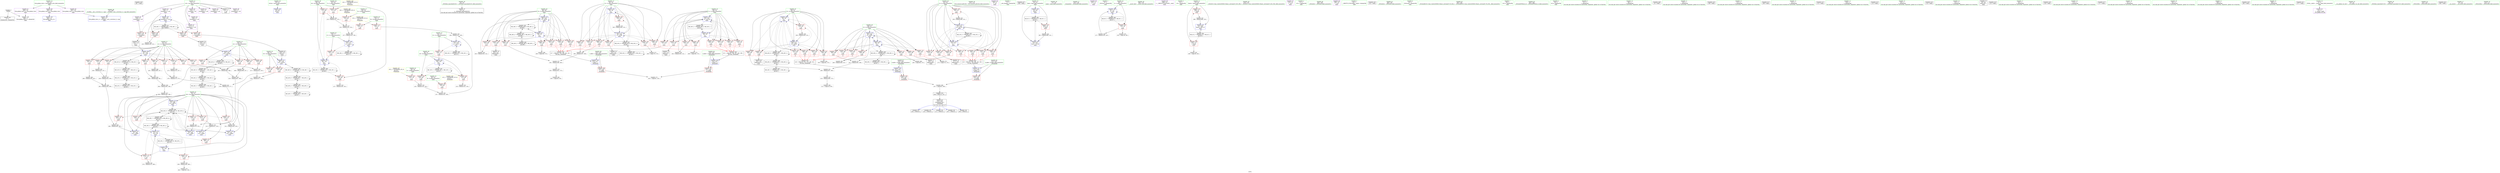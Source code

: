 digraph "SVFG" {
	label="SVFG";

	Node0x559ea402c2e0 [shape=record,color=grey,label="{NodeID: 0\nNullPtr}"];
	Node0x559ea402c2e0 -> Node0x559ea4060dc0[style=solid];
	Node0x559ea402c2e0 -> Node0x559ea40625d0[style=solid];
	Node0x559ea40baa40 [shape=record,color=black,label="{NodeID: 526\n387 = PHI()\n}"];
	Node0x559ea40756c0 [shape=record,color=grey,label="{NodeID: 360\n291 = Binary(290, 257, )\n}"];
	Node0x559ea40756c0 -> Node0x559ea4074dc0[style=solid];
	Node0x559ea40626d0 [shape=record,color=blue,label="{NodeID: 194\n50\<--99\nretval\<--\nmain\n}"];
	Node0x559ea405fb20 [shape=record,color=red,label="{NodeID: 111\n152\<--68\n\<--y0\nmain\n}"];
	Node0x559ea405fb20 -> Node0x559ea4072fc0[style=solid];
	Node0x559ea4031bd0 [shape=record,color=green,label="{NodeID: 28\n34\<--40\n_ZNSt8ios_base4InitD1Ev\<--_ZNSt8ios_base4InitD1Ev_field_insensitive\n}"];
	Node0x559ea4031bd0 -> Node0x559ea4060ec0[style=solid];
	Node0x559ea406abc0 [shape=record,color=blue,label="{NodeID: 222\n80\<--355\ni1\<--inc104\nmain\n}"];
	Node0x559ea406abc0 -> Node0x559ea4064b80[style=dashed];
	Node0x559ea406abc0 -> Node0x559ea4064c50[style=dashed];
	Node0x559ea406abc0 -> Node0x559ea4064d20[style=dashed];
	Node0x559ea406abc0 -> Node0x559ea4064df0[style=dashed];
	Node0x559ea406abc0 -> Node0x559ea4064ec0[style=dashed];
	Node0x559ea406abc0 -> Node0x559ea4064f90[style=dashed];
	Node0x559ea406abc0 -> Node0x559ea4065060[style=dashed];
	Node0x559ea406abc0 -> Node0x559ea4065130[style=dashed];
	Node0x559ea406abc0 -> Node0x559ea406abc0[style=dashed];
	Node0x559ea406abc0 -> Node0x559ea408df60[style=dashed];
	Node0x559ea40657b0 [shape=record,color=red,label="{NodeID: 139\n349\<--82\n\<--j1\nmain\n}"];
	Node0x559ea40657b0 -> Node0x559ea4074ac0[style=solid];
	Node0x559ea4060180 [shape=record,color=green,label="{NodeID: 56\n123\<--124\nllvm.memset.p0i8.i64\<--llvm.memset.p0i8.i64_field_insensitive\n}"];
	Node0x559ea4072e40 [shape=record,color=grey,label="{NodeID: 333\n145 = Binary(143, 144, )\n}"];
	Node0x559ea4072e40 -> Node0x559ea40729c0[style=solid];
	Node0x559ea4066e70 [shape=record,color=red,label="{NodeID: 167\n329\<--90\n\<--j3\nmain\n}"];
	Node0x559ea4066e70 -> Node0x559ea40753c0[style=solid];
	Node0x559ea4061a50 [shape=record,color=purple,label="{NodeID: 84\n364\<--9\n\<--.str\nmain\n}"];
	Node0x559ea40559f0 [shape=record,color=green,label="{NodeID: 1\n7\<--1\n__dso_handle\<--dummyObj\nGlob }"];
	Node0x559ea40bab40 [shape=record,color=black,label="{NodeID: 527\n389 = PHI()\n}"];
	Node0x559ea4075840 [shape=record,color=grey,label="{NodeID: 361\n374 = Binary(373, 360, )\n}"];
	Node0x559ea4075840 -> Node0x559ea406ac90[style=solid];
	Node0x559ea40627a0 [shape=record,color=blue,label="{NodeID: 195\n54\<--99\nkase\<--\nmain\n}"];
	Node0x559ea40627a0 -> Node0x559ea408bc60[style=dashed];
	Node0x559ea405fbf0 [shape=record,color=red,label="{NodeID: 112\n148\<--70\n\<--M\nmain\n}"];
	Node0x559ea405fbf0 -> Node0x559ea4073140[style=solid];
	Node0x559ea4031cd0 [shape=record,color=green,label="{NodeID: 29\n47\<--48\nmain\<--main_field_insensitive\n}"];
	Node0x559ea406ac90 [shape=record,color=blue,label="{NodeID: 223\n78\<--374\nres\<--div\nmain\n}"];
	Node0x559ea406ac90 -> Node0x559ea4064ab0[style=dashed];
	Node0x559ea406ac90 -> Node0x559ea408da60[style=dashed];
	Node0x559ea4065880 [shape=record,color=red,label="{NodeID: 140\n179\<--84\n\<--i2\nmain\n}"];
	Node0x559ea4065880 -> Node0x559ea40768c0[style=solid];
	Node0x559ea4060280 [shape=record,color=green,label="{NodeID: 57\n245\<--246\n_Z4sameiiii\<--_Z4sameiiii_field_insensitive\n}"];
	Node0x559ea4072fc0 [shape=record,color=grey,label="{NodeID: 334\n153 = Binary(151, 152, )\n}"];
	Node0x559ea4072fc0 -> Node0x559ea4073440[style=solid];
	Node0x559ea4066f40 [shape=record,color=red,label="{NodeID: 168\n254\<--92\n\<--o1\nmain\n}"];
	Node0x559ea4066f40 -> Node0x559ea4074340[style=solid];
	Node0x559ea4061b20 [shape=record,color=purple,label="{NodeID: 85\n365\<--11\n\<--.str.1\nmain\n}"];
	Node0x559ea4030b50 [shape=record,color=green,label="{NodeID: 2\n8\<--1\n_ZSt3cin\<--dummyObj\nGlob }"];
	Node0x559ea40bac40 [shape=record,color=black,label="{NodeID: 528\n415 = PHI(240, 248, 267, 283, 299, )\n0th arg _Z4sameiiii }"];
	Node0x559ea40bac40 -> Node0x559ea406af00[style=solid];
	Node0x559ea40759c0 [shape=record,color=grey,label="{NodeID: 362\n340 = Binary(339, 141, )\n}"];
	Node0x559ea40759c0 -> Node0x559ea406a950[style=solid];
	Node0x559ea4062870 [shape=record,color=blue,label="{NodeID: 196\n56\<--127\nn\<--dec\nmain\n}"];
	Node0x559ea4062870 -> Node0x559ea405f4a0[style=dashed];
	Node0x559ea4062870 -> Node0x559ea4062870[style=dashed];
	Node0x559ea4062870 -> Node0x559ea408c160[style=dashed];
	Node0x559ea405fcc0 [shape=record,color=red,label="{NodeID: 113\n156\<--70\n\<--M\nmain\n}"];
	Node0x559ea405fcc0 -> Node0x559ea40738c0[style=solid];
	Node0x559ea4031dd0 [shape=record,color=green,label="{NodeID: 30\n50\<--51\nretval\<--retval_field_insensitive\nmain\n}"];
	Node0x559ea4031dd0 -> Node0x559ea40626d0[style=solid];
	Node0x559ea406ad60 [shape=record,color=blue,label="{NodeID: 224\n54\<--381\nkase\<--inc109\nmain\n}"];
	Node0x559ea406ad60 -> Node0x559ea408bc60[style=dashed];
	Node0x559ea4065950 [shape=record,color=red,label="{NodeID: 141\n198\<--84\n\<--i2\nmain\n}"];
	Node0x559ea4065950 -> Node0x559ea4071f40[style=solid];
	Node0x559ea4060380 [shape=record,color=green,label="{NodeID: 58\n369\<--370\n__assert_fail\<--__assert_fail_field_insensitive\n}"];
	Node0x559ea4073140 [shape=record,color=grey,label="{NodeID: 335\n149 = Binary(147, 148, )\n}"];
	Node0x559ea4073140 -> Node0x559ea4062a10[style=solid];
	Node0x559ea4067010 [shape=record,color=red,label="{NodeID: 169\n255\<--92\n\<--o1\nmain\n}"];
	Node0x559ea4067010 -> Node0x559ea4074040[style=solid];
	Node0x559ea4061bf0 [shape=record,color=purple,label="{NodeID: 86\n366\<--13\n\<--__PRETTY_FUNCTION__.main\nmain\n}"];
	Node0x559ea4030be0 [shape=record,color=green,label="{NodeID: 3\n9\<--1\n.str\<--dummyObj\nGlob }"];
	Node0x559ea40bb150 [shape=record,color=black,label="{NodeID: 529\n416 = PHI(241, 249, 268, 284, 300, )\n1st arg _Z4sameiiii }"];
	Node0x559ea40bb150 -> Node0x559ea406afd0[style=solid];
	Node0x559ea409c370 [shape=record,color=black,label="{NodeID: 446\nMR_28V_7 = PHI(MR_28V_8, MR_28V_6, )\npts\{79 \}\n}"];
	Node0x559ea409c370 -> Node0x559ea4085c60[style=dashed];
	Node0x559ea409c370 -> Node0x559ea4097a60[style=dashed];
	Node0x559ea409c370 -> Node0x559ea409c370[style=dashed];
	Node0x559ea4075b40 [shape=record,color=grey,label="{NodeID: 363\n211 = cmp(210, 99, )\n}"];
	Node0x559ea4062940 [shape=record,color=blue,label="{NodeID: 197\n138\<--140\narrayidx11\<--inc\nmain\n}"];
	Node0x559ea4062940 -> Node0x559ea4067b70[style=dashed];
	Node0x559ea4062940 -> Node0x559ea4067c40[style=dashed];
	Node0x559ea4062940 -> Node0x559ea4067d10[style=dashed];
	Node0x559ea4062940 -> Node0x559ea4067de0[style=dashed];
	Node0x559ea4062940 -> Node0x559ea4062940[style=dashed];
	Node0x559ea4062940 -> Node0x559ea4090c60[style=dashed];
	Node0x559ea405fd90 [shape=record,color=red,label="{NodeID: 114\n159\<--74\n\<--x1\nmain\n}"];
	Node0x559ea405fd90 -> Node0x559ea4062bb0[style=solid];
	Node0x559ea4031ea0 [shape=record,color=green,label="{NodeID: 31\n52\<--53\nkases\<--kases_field_insensitive\nmain\n}"];
	Node0x559ea4031ea0 -> Node0x559ea405f230[style=solid];
	Node0x559ea4031ea0 -> Node0x559ea405f300[style=solid];
	Node0x559ea4031ea0 -> Node0x559ea406ae30[style=solid];
	Node0x559ea406ae30 [shape=record,color=blue,label="{NodeID: 225\n52\<--399\nkases\<--dec115\nmain\n}"];
	Node0x559ea406ae30 -> Node0x559ea408b760[style=dashed];
	Node0x559ea4065a20 [shape=record,color=red,label="{NodeID: 142\n222\<--84\n\<--i2\nmain\n}"];
	Node0x559ea4065a20 -> Node0x559ea40613d0[style=solid];
	Node0x559ea4060480 [shape=record,color=green,label="{NodeID: 59\n378\<--379\n_ZStlsISt11char_traitsIcEERSt13basic_ostreamIcT_ES5_PKc\<--_ZStlsISt11char_traitsIcEERSt13basic_ostreamIcT_ES5_PKc_field_insensitive\n}"];
	Node0x559ea40732c0 [shape=record,color=grey,label="{NodeID: 336\n140 = Binary(139, 141, )\n}"];
	Node0x559ea40732c0 -> Node0x559ea4062940[style=solid];
	Node0x559ea40670e0 [shape=record,color=red,label="{NodeID: 170\n259\<--92\n\<--o1\nmain\n}"];
	Node0x559ea40670e0 -> Node0x559ea40741c0[style=solid];
	Node0x559ea4061cc0 [shape=record,color=purple,label="{NodeID: 87\n376\<--16\n\<--.str.2\nmain\n}"];
	Node0x559ea4030c70 [shape=record,color=green,label="{NodeID: 4\n11\<--1\n.str.1\<--dummyObj\nGlob }"];
	Node0x559ea40bb390 [shape=record,color=black,label="{NodeID: 530\n417 = PHI(242, 250, 269, 285, 301, )\n2nd arg _Z4sameiiii }"];
	Node0x559ea40bb390 -> Node0x559ea406b0a0[style=solid];
	Node0x559ea4075cc0 [shape=record,color=grey,label="{NodeID: 364\n195 = cmp(194, 170, )\n}"];
	Node0x559ea4062a10 [shape=record,color=blue,label="{NodeID: 198\n74\<--149\nx1\<--rem12\nmain\n}"];
	Node0x559ea4062a10 -> Node0x559ea405fd90[style=dashed];
	Node0x559ea4062a10 -> Node0x559ea4062a10[style=dashed];
	Node0x559ea4062a10 -> Node0x559ea408d060[style=dashed];
	Node0x559ea405fe60 [shape=record,color=red,label="{NodeID: 115\n161\<--76\n\<--y1\nmain\n}"];
	Node0x559ea405fe60 -> Node0x559ea4062c80[style=solid];
	Node0x559ea4031f70 [shape=record,color=green,label="{NodeID: 32\n54\<--55\nkase\<--kase_field_insensitive\nmain\n}"];
	Node0x559ea4031f70 -> Node0x559ea405f3d0[style=solid];
	Node0x559ea4031f70 -> Node0x559ea40627a0[style=solid];
	Node0x559ea4031f70 -> Node0x559ea406ad60[style=solid];
	Node0x559ea406af00 [shape=record,color=blue,label="{NodeID: 226\n419\<--415\na.addr\<--a\n_Z4sameiiii\n}"];
	Node0x559ea406af00 -> Node0x559ea4067eb0[style=dashed];
	Node0x559ea4065af0 [shape=record,color=red,label="{NodeID: 143\n242\<--84\n\<--i2\nmain\n|{<s0>13}}"];
	Node0x559ea4065af0:s0 -> Node0x559ea40bb390[style=solid,color=red];
	Node0x559ea4060580 [shape=record,color=green,label="{NodeID: 60\n384\<--385\n_ZNSolsEi\<--_ZNSolsEi_field_insensitive\n}"];
	Node0x559ea4073440 [shape=record,color=grey,label="{NodeID: 337\n155 = Binary(153, 154, )\n}"];
	Node0x559ea4073440 -> Node0x559ea40738c0[style=solid];
	Node0x559ea40671b0 [shape=record,color=red,label="{NodeID: 171\n273\<--92\n\<--o1\nmain\n}"];
	Node0x559ea40671b0 -> Node0x559ea4074940[style=solid];
	Node0x559ea4061d90 [shape=record,color=purple,label="{NodeID: 88\n386\<--18\n\<--.str.3\nmain\n}"];
	Node0x559ea402fc60 [shape=record,color=green,label="{NodeID: 5\n13\<--1\n__PRETTY_FUNCTION__.main\<--dummyObj\nGlob }"];
	Node0x559ea40bbde0 [shape=record,color=black,label="{NodeID: 531\n101 = PHI()\n}"];
	Node0x559ea4075e40 [shape=record,color=grey,label="{NodeID: 365\n203 = cmp(202, 99, )\n}"];
	Node0x559ea4062ae0 [shape=record,color=blue,label="{NodeID: 199\n76\<--157\ny1\<--rem15\nmain\n}"];
	Node0x559ea4062ae0 -> Node0x559ea405fe60[style=dashed];
	Node0x559ea4062ae0 -> Node0x559ea4062ae0[style=dashed];
	Node0x559ea4062ae0 -> Node0x559ea408d560[style=dashed];
	Node0x559ea4064500 [shape=record,color=red,label="{NodeID: 116\n263\<--78\n\<--res\nmain\n}"];
	Node0x559ea4064500 -> Node0x559ea4074640[style=solid];
	Node0x559ea4032040 [shape=record,color=green,label="{NodeID: 33\n56\<--57\nn\<--n_field_insensitive\nmain\n}"];
	Node0x559ea4032040 -> Node0x559ea405f4a0[style=solid];
	Node0x559ea4032040 -> Node0x559ea4062870[style=solid];
	Node0x559ea406afd0 [shape=record,color=blue,label="{NodeID: 227\n421\<--416\nb.addr\<--b\n_Z4sameiiii\n}"];
	Node0x559ea406afd0 -> Node0x559ea4067f80[style=dashed];
	Node0x559ea4065bc0 [shape=record,color=red,label="{NodeID: 144\n269\<--84\n\<--i2\nmain\n|{<s0>15}}"];
	Node0x559ea4065bc0:s0 -> Node0x559ea40bb390[style=solid,color=red];
	Node0x559ea4060680 [shape=record,color=green,label="{NodeID: 61\n390\<--391\n_ZNSolsEx\<--_ZNSolsEx_field_insensitive\n}"];
	Node0x559ea40735c0 [shape=record,color=grey,label="{NodeID: 338\n127 = Binary(126, 128, )\n}"];
	Node0x559ea40735c0 -> Node0x559ea4062870[style=solid];
	Node0x559ea4067280 [shape=record,color=red,label="{NodeID: 172\n274\<--92\n\<--o1\nmain\n}"];
	Node0x559ea4067280 -> Node0x559ea40747c0[style=solid];
	Node0x559ea4061e60 [shape=record,color=purple,label="{NodeID: 89\n464\<--20\nllvm.global_ctors_0\<--llvm.global_ctors\nGlob }"];
	Node0x559ea4061e60 -> Node0x559ea40681f0[style=solid];
	Node0x559ea402fcf0 [shape=record,color=green,label="{NodeID: 6\n15\<--1\n_ZSt4cout\<--dummyObj\nGlob }"];
	Node0x559ea40bbee0 [shape=record,color=black,label="{NodeID: 532\n418 = PHI(243, 251, 270, 286, 302, )\n3rd arg _Z4sameiiii }"];
	Node0x559ea40bbee0 -> Node0x559ea406b170[style=solid];
	Node0x559ea409d270 [shape=record,color=black,label="{NodeID: 449\nMR_40V_6 = PHI(MR_40V_7, MR_40V_5, )\npts\{91 \}\n}"];
	Node0x559ea409d270 -> Node0x559ea4063230[style=dashed];
	Node0x559ea409d270 -> Node0x559ea408a350[style=dashed];
	Node0x559ea409d270 -> Node0x559ea409d270[style=dashed];
	Node0x559ea4075fc0 [shape=record,color=grey,label="{NodeID: 366\n190 = cmp(189, 170, )\n}"];
	Node0x559ea4062bb0 [shape=record,color=blue,label="{NodeID: 200\n66\<--159\nx0\<--\nmain\n}"];
	Node0x559ea4062bb0 -> Node0x559ea405f8b0[style=dashed];
	Node0x559ea4062bb0 -> Node0x559ea405f980[style=dashed];
	Node0x559ea4062bb0 -> Node0x559ea4062bb0[style=dashed];
	Node0x559ea4062bb0 -> Node0x559ea408c660[style=dashed];
	Node0x559ea40645d0 [shape=record,color=red,label="{NodeID: 117\n279\<--78\n\<--res\nmain\n}"];
	Node0x559ea40645d0 -> Node0x559ea4073bc0[style=solid];
	Node0x559ea4032110 [shape=record,color=green,label="{NodeID: 34\n58\<--59\nA\<--A_field_insensitive\nmain\n}"];
	Node0x559ea4032110 -> Node0x559ea405f570[style=solid];
	Node0x559ea408b760 [shape=record,color=black,label="{NodeID: 394\nMR_4V_2 = PHI(MR_4V_3, MR_4V_1, )\npts\{53 \}\n}"];
	Node0x559ea408b760 -> Node0x559ea405f230[style=dashed];
	Node0x559ea408b760 -> Node0x559ea405f300[style=dashed];
	Node0x559ea408b760 -> Node0x559ea406ae30[style=dashed];
	Node0x559ea406b0a0 [shape=record,color=blue,label="{NodeID: 228\n423\<--417\nc.addr\<--c\n_Z4sameiiii\n}"];
	Node0x559ea406b0a0 -> Node0x559ea4068050[style=dashed];
	Node0x559ea4065c90 [shape=record,color=red,label="{NodeID: 145\n299\<--84\n\<--i2\nmain\n|{<s0>17}}"];
	Node0x559ea4065c90:s0 -> Node0x559ea40bac40[style=solid,color=red];
	Node0x559ea4060780 [shape=record,color=green,label="{NodeID: 62\n393\<--394\n_ZSt4endlIcSt11char_traitsIcEERSt13basic_ostreamIT_T0_ES6_\<--_ZSt4endlIcSt11char_traitsIcEERSt13basic_ostreamIT_T0_ES6__field_insensitive\n}"];
	Node0x559ea4073740 [shape=record,color=grey,label="{NodeID: 339\n307 = Binary(305, 306, )\n}"];
	Node0x559ea4073740 -> Node0x559ea4071940[style=solid];
	Node0x559ea4067350 [shape=record,color=red,label="{NodeID: 173\n289\<--92\n\<--o1\nmain\n}"];
	Node0x559ea4067350 -> Node0x559ea4074dc0[style=solid];
	Node0x559ea4061f60 [shape=record,color=purple,label="{NodeID: 90\n465\<--20\nllvm.global_ctors_1\<--llvm.global_ctors\nGlob }"];
	Node0x559ea4061f60 -> Node0x559ea40624d0[style=solid];
	Node0x559ea402fd80 [shape=record,color=green,label="{NodeID: 7\n16\<--1\n.str.2\<--dummyObj\nGlob }"];
	Node0x559ea409d770 [shape=record,color=black,label="{NodeID: 450\nMR_42V_6 = PHI(MR_42V_7, MR_42V_5, )\npts\{93 \}\n}"];
	Node0x559ea409d770 -> Node0x559ea4068bd0[style=dashed];
	Node0x559ea409d770 -> Node0x559ea408a440[style=dashed];
	Node0x559ea409d770 -> Node0x559ea409d770[style=dashed];
	Node0x559ea4076140 [shape=record,color=grey,label="{NodeID: 367\n106 = cmp(105, 99, )\n}"];
	Node0x559ea4062c80 [shape=record,color=blue,label="{NodeID: 201\n68\<--161\ny0\<--\nmain\n}"];
	Node0x559ea4062c80 -> Node0x559ea405fa50[style=dashed];
	Node0x559ea4062c80 -> Node0x559ea405fb20[style=dashed];
	Node0x559ea4062c80 -> Node0x559ea4062c80[style=dashed];
	Node0x559ea4062c80 -> Node0x559ea408cb60[style=dashed];
	Node0x559ea40646a0 [shape=record,color=red,label="{NodeID: 118\n295\<--78\n\<--res\nmain\n}"];
	Node0x559ea40646a0 -> Node0x559ea4075240[style=solid];
	Node0x559ea40321e0 [shape=record,color=green,label="{NodeID: 35\n60\<--61\nB\<--B_field_insensitive\nmain\n}"];
	Node0x559ea40321e0 -> Node0x559ea405f640[style=solid];
	Node0x559ea408bc60 [shape=record,color=black,label="{NodeID: 395\nMR_6V_3 = PHI(MR_6V_4, MR_6V_2, )\npts\{55 \}\n}"];
	Node0x559ea408bc60 -> Node0x559ea405f3d0[style=dashed];
	Node0x559ea408bc60 -> Node0x559ea406ad60[style=dashed];
	Node0x559ea406b170 [shape=record,color=blue,label="{NodeID: 229\n425\<--418\nd.addr\<--d\n_Z4sameiiii\n}"];
	Node0x559ea406b170 -> Node0x559ea4068120[style=dashed];
	Node0x559ea4065d60 [shape=record,color=red,label="{NodeID: 146\n344\<--84\n\<--i2\nmain\n}"];
	Node0x559ea4065d60 -> Node0x559ea4074c40[style=solid];
	Node0x559ea4060880 [shape=record,color=green,label="{NodeID: 63\n395\<--396\n_ZNSolsEPFRSoS_E\<--_ZNSolsEPFRSoS_E_field_insensitive\n}"];
	Node0x559ea40738c0 [shape=record,color=grey,label="{NodeID: 340\n157 = Binary(155, 156, )\n}"];
	Node0x559ea40738c0 -> Node0x559ea4062ae0[style=solid];
	Node0x559ea4067420 [shape=record,color=red,label="{NodeID: 174\n290\<--92\n\<--o1\nmain\n}"];
	Node0x559ea4067420 -> Node0x559ea40756c0[style=solid];
	Node0x559ea4062060 [shape=record,color=purple,label="{NodeID: 91\n466\<--20\nllvm.global_ctors_2\<--llvm.global_ctors\nGlob }"];
	Node0x559ea4062060 -> Node0x559ea40625d0[style=solid];
	Node0x559ea402c480 [shape=record,color=green,label="{NodeID: 8\n18\<--1\n.str.3\<--dummyObj\nGlob }"];
	Node0x559ea409dc70 [shape=record,color=black,label="{NodeID: 451\nMR_44V_6 = PHI(MR_44V_7, MR_44V_5, )\npts\{95 \}\n}"];
	Node0x559ea409dc70 -> Node0x559ea40690d0[style=dashed];
	Node0x559ea409dc70 -> Node0x559ea409a5a0[style=dashed];
	Node0x559ea409dc70 -> Node0x559ea409dc70[style=dashed];
	Node0x559ea40762c0 [shape=record,color=grey,label="{NodeID: 368\n185 = cmp(184, 170, )\n}"];
	Node0x559ea4062d50 [shape=record,color=blue,label="{NodeID: 202\n78\<--165\nres\<--\nmain\n}"];
	Node0x559ea4062d50 -> Node0x559ea4064910[style=dashed];
	Node0x559ea4062d50 -> Node0x559ea40649e0[style=dashed];
	Node0x559ea4062d50 -> Node0x559ea406ac90[style=dashed];
	Node0x559ea4062d50 -> Node0x559ea4097a60[style=dashed];
	Node0x559ea4064770 [shape=record,color=red,label="{NodeID: 119\n311\<--78\n\<--res\nmain\n}"];
	Node0x559ea4064770 -> Node0x559ea40720c0[style=solid];
	Node0x559ea40322b0 [shape=record,color=green,label="{NodeID: 36\n62\<--63\nC\<--C_field_insensitive\nmain\n}"];
	Node0x559ea40322b0 -> Node0x559ea405f710[style=solid];
	Node0x559ea408c160 [shape=record,color=black,label="{NodeID: 396\nMR_8V_2 = PHI(MR_8V_4, MR_8V_1, )\npts\{57 \}\n}"];
	Node0x559ea408c160 -> Node0x559ea405f4a0[style=dashed];
	Node0x559ea408c160 -> Node0x559ea4062870[style=dashed];
	Node0x559ea4065e30 [shape=record,color=red,label="{NodeID: 147\n184\<--86\n\<--j2\nmain\n}"];
	Node0x559ea4065e30 -> Node0x559ea40762c0[style=solid];
	Node0x559ea4060980 [shape=record,color=green,label="{NodeID: 64\n419\<--420\na.addr\<--a.addr_field_insensitive\n_Z4sameiiii\n}"];
	Node0x559ea4060980 -> Node0x559ea4067eb0[style=solid];
	Node0x559ea4060980 -> Node0x559ea406af00[style=solid];
	Node0x559ea4073a40 [shape=record,color=grey,label="{NodeID: 341\n278 = Binary(276, 277, )\n}"];
	Node0x559ea4073a40 -> Node0x559ea4073bc0[style=solid];
	Node0x559ea40674f0 [shape=record,color=red,label="{NodeID: 175\n305\<--92\n\<--o1\nmain\n}"];
	Node0x559ea40674f0 -> Node0x559ea4073740[style=solid];
	Node0x559ea4062160 [shape=record,color=purple,label="{NodeID: 92\n135\<--72\narrayidx\<--cnt\nmain\n}"];
	Node0x559ea402c510 [shape=record,color=green,label="{NodeID: 9\n21\<--1\n\<--dummyObj\nCan only get source location for instruction, argument, global var or function.}"];
	Node0x559ea409e170 [shape=record,color=black,label="{NodeID: 452\nMR_46V_6 = PHI(MR_46V_7, MR_46V_5, )\npts\{97 \}\n}"];
	Node0x559ea409e170 -> Node0x559ea40695d0[style=dashed];
	Node0x559ea409e170 -> Node0x559ea409aa70[style=dashed];
	Node0x559ea409e170 -> Node0x559ea409e170[style=dashed];
	Node0x559ea4076440 [shape=record,color=grey,label="{NodeID: 369\n437 = cmp(435, 436, )\n}"];
	Node0x559ea4076440 -> Node0x559ea40710a0[style=solid];
	Node0x559ea4062e20 [shape=record,color=blue,label="{NodeID: 203\n80\<--99\ni1\<--\nmain\n}"];
	Node0x559ea4062e20 -> Node0x559ea4064b80[style=dashed];
	Node0x559ea4062e20 -> Node0x559ea4064c50[style=dashed];
	Node0x559ea4062e20 -> Node0x559ea4064d20[style=dashed];
	Node0x559ea4062e20 -> Node0x559ea4064df0[style=dashed];
	Node0x559ea4062e20 -> Node0x559ea4064ec0[style=dashed];
	Node0x559ea4062e20 -> Node0x559ea4064f90[style=dashed];
	Node0x559ea4062e20 -> Node0x559ea4065060[style=dashed];
	Node0x559ea4062e20 -> Node0x559ea4065130[style=dashed];
	Node0x559ea4062e20 -> Node0x559ea406abc0[style=dashed];
	Node0x559ea4062e20 -> Node0x559ea408df60[style=dashed];
	Node0x559ea4064840 [shape=record,color=red,label="{NodeID: 120\n320\<--78\n\<--res\nmain\n}"];
	Node0x559ea4064840 -> Node0x559ea4075540[style=solid];
	Node0x559ea4032380 [shape=record,color=green,label="{NodeID: 37\n64\<--65\nD\<--D_field_insensitive\nmain\n}"];
	Node0x559ea4032380 -> Node0x559ea405f7e0[style=solid];
	Node0x559ea408c660 [shape=record,color=black,label="{NodeID: 397\nMR_18V_2 = PHI(MR_18V_3, MR_18V_1, )\npts\{67 \}\n}"];
	Node0x559ea408c660 -> Node0x559ea405f8b0[style=dashed];
	Node0x559ea408c660 -> Node0x559ea405f980[style=dashed];
	Node0x559ea408c660 -> Node0x559ea4062bb0[style=dashed];
	Node0x559ea408c660 -> Node0x559ea408c660[style=dashed];
	Node0x559ea4065f00 [shape=record,color=red,label="{NodeID: 148\n206\<--86\n\<--j2\nmain\n}"];
	Node0x559ea4065f00 -> Node0x559ea4071640[style=solid];
	Node0x559ea4060a50 [shape=record,color=green,label="{NodeID: 65\n421\<--422\nb.addr\<--b.addr_field_insensitive\n_Z4sameiiii\n}"];
	Node0x559ea4060a50 -> Node0x559ea4067f80[style=solid];
	Node0x559ea4060a50 -> Node0x559ea406afd0[style=solid];
	Node0x559ea4073bc0 [shape=record,color=grey,label="{NodeID: 342\n280 = Binary(279, 278, )\n}"];
	Node0x559ea4073bc0 -> Node0x559ea406a470[style=solid];
	Node0x559ea40675c0 [shape=record,color=red,label="{NodeID: 176\n315\<--92\n\<--o1\nmain\n}"];
	Node0x559ea40675c0 -> Node0x559ea40726c0[style=solid];
	Node0x559ea4062230 [shape=record,color=purple,label="{NodeID: 93\n138\<--72\narrayidx11\<--cnt\nmain\n}"];
	Node0x559ea4062230 -> Node0x559ea4067b70[style=solid];
	Node0x559ea4062230 -> Node0x559ea4062940[style=solid];
	Node0x559ea402c5a0 [shape=record,color=green,label="{NodeID: 10\n99\<--1\n\<--dummyObj\nCan only get source location for instruction, argument, global var or function.}"];
	Node0x559ea40765c0 [shape=record,color=grey,label="{NodeID: 370\n130 = cmp(126, 99, )\n}"];
	Node0x559ea4062ef0 [shape=record,color=blue,label="{NodeID: 204\n82\<--99\nj1\<--\nmain\n}"];
	Node0x559ea4062ef0 -> Node0x559ea4065200[style=dashed];
	Node0x559ea4062ef0 -> Node0x559ea40652d0[style=dashed];
	Node0x559ea4062ef0 -> Node0x559ea40653a0[style=dashed];
	Node0x559ea4062ef0 -> Node0x559ea4065470[style=dashed];
	Node0x559ea4062ef0 -> Node0x559ea4065540[style=dashed];
	Node0x559ea4062ef0 -> Node0x559ea4065610[style=dashed];
	Node0x559ea4062ef0 -> Node0x559ea40656e0[style=dashed];
	Node0x559ea4062ef0 -> Node0x559ea40657b0[style=dashed];
	Node0x559ea4062ef0 -> Node0x559ea4062ef0[style=dashed];
	Node0x559ea4062ef0 -> Node0x559ea406aaf0[style=dashed];
	Node0x559ea4062ef0 -> Node0x559ea408e460[style=dashed];
	Node0x559ea4064910 [shape=record,color=red,label="{NodeID: 121\n358\<--78\n\<--res\nmain\n}"];
	Node0x559ea4064910 -> Node0x559ea4074f40[style=solid];
	Node0x559ea4032450 [shape=record,color=green,label="{NodeID: 38\n66\<--67\nx0\<--x0_field_insensitive\nmain\n}"];
	Node0x559ea4032450 -> Node0x559ea405f8b0[style=solid];
	Node0x559ea4032450 -> Node0x559ea405f980[style=solid];
	Node0x559ea4032450 -> Node0x559ea4062bb0[style=solid];
	Node0x559ea408cb60 [shape=record,color=black,label="{NodeID: 398\nMR_20V_2 = PHI(MR_20V_3, MR_20V_1, )\npts\{69 \}\n}"];
	Node0x559ea408cb60 -> Node0x559ea405fa50[style=dashed];
	Node0x559ea408cb60 -> Node0x559ea405fb20[style=dashed];
	Node0x559ea408cb60 -> Node0x559ea4062c80[style=dashed];
	Node0x559ea408cb60 -> Node0x559ea408cb60[style=dashed];
	Node0x559ea4065fd0 [shape=record,color=red,label="{NodeID: 149\n225\<--86\n\<--j2\nmain\n}"];
	Node0x559ea4065fd0 -> Node0x559ea40614a0[style=solid];
	Node0x559ea4060b20 [shape=record,color=green,label="{NodeID: 66\n423\<--424\nc.addr\<--c.addr_field_insensitive\n_Z4sameiiii\n}"];
	Node0x559ea4060b20 -> Node0x559ea4068050[style=solid];
	Node0x559ea4060b20 -> Node0x559ea406b0a0[style=solid];
	Node0x559ea40b9780 [shape=record,color=black,label="{NodeID: 509\n32 = PHI()\n}"];
	Node0x559ea4073d40 [shape=record,color=grey,label="{NodeID: 343\n335 = Binary(334, 141, )\n}"];
	Node0x559ea4073d40 -> Node0x559ea406a880[style=solid];
	Node0x559ea4067690 [shape=record,color=red,label="{NodeID: 177\n293\<--94\n\<--o2\nmain\n}"];
	Node0x559ea4067690 -> Node0x559ea40750c0[style=solid];
	Node0x559ea4062300 [shape=record,color=purple,label="{NodeID: 94\n215\<--72\narrayidx41\<--cnt\nmain\n}"];
	Node0x559ea402c670 [shape=record,color=green,label="{NodeID: 11\n120\<--1\n\<--dummyObj\nCan only get source location for instruction, argument, global var or function.}"];
	Node0x559ea4076740 [shape=record,color=grey,label="{NodeID: 371\n433 = cmp(431, 432, )\n}"];
	Node0x559ea4062fc0 [shape=record,color=blue,label="{NodeID: 205\n84\<--99\ni2\<--\nmain\n}"];
	Node0x559ea4062fc0 -> Node0x559ea4065880[style=dashed];
	Node0x559ea4062fc0 -> Node0x559ea4065950[style=dashed];
	Node0x559ea4062fc0 -> Node0x559ea4065a20[style=dashed];
	Node0x559ea4062fc0 -> Node0x559ea4065af0[style=dashed];
	Node0x559ea4062fc0 -> Node0x559ea4065bc0[style=dashed];
	Node0x559ea4062fc0 -> Node0x559ea4065c90[style=dashed];
	Node0x559ea4062fc0 -> Node0x559ea4065d60[style=dashed];
	Node0x559ea4062fc0 -> Node0x559ea406aa20[style=dashed];
	Node0x559ea4062fc0 -> Node0x559ea4098460[style=dashed];
	Node0x559ea40649e0 [shape=record,color=red,label="{NodeID: 122\n373\<--78\n\<--res\nmain\n}"];
	Node0x559ea40649e0 -> Node0x559ea4075840[style=solid];
	Node0x559ea4032520 [shape=record,color=green,label="{NodeID: 39\n68\<--69\ny0\<--y0_field_insensitive\nmain\n}"];
	Node0x559ea4032520 -> Node0x559ea405fa50[style=solid];
	Node0x559ea4032520 -> Node0x559ea405fb20[style=solid];
	Node0x559ea4032520 -> Node0x559ea4062c80[style=solid];
	Node0x559ea408d060 [shape=record,color=black,label="{NodeID: 399\nMR_24V_2 = PHI(MR_24V_3, MR_24V_1, )\npts\{75 \}\n}"];
	Node0x559ea408d060 -> Node0x559ea4062a10[style=dashed];
	Node0x559ea408d060 -> Node0x559ea408d060[style=dashed];
	Node0x559ea40710a0 [shape=record,color=black,label="{NodeID: 316\n439 = PHI(122, 437, )\n}"];
	Node0x559ea40710a0 -> Node0x559ea40618b0[style=solid];
	Node0x559ea40660a0 [shape=record,color=red,label="{NodeID: 150\n243\<--86\n\<--j2\nmain\n|{<s0>13}}"];
	Node0x559ea40660a0:s0 -> Node0x559ea40bbee0[style=solid,color=red];
	Node0x559ea4060bf0 [shape=record,color=green,label="{NodeID: 67\n425\<--426\nd.addr\<--d.addr_field_insensitive\n_Z4sameiiii\n}"];
	Node0x559ea4060bf0 -> Node0x559ea4068120[style=solid];
	Node0x559ea4060bf0 -> Node0x559ea406b170[style=solid];
	Node0x559ea40b9880 [shape=record,color=black,label="{NodeID: 510\n108 = PHI()\n}"];
	Node0x559ea4073ec0 [shape=record,color=grey,label="{NodeID: 344\n381 = Binary(380, 141, )\n}"];
	Node0x559ea4073ec0 -> Node0x559ea406ad60[style=solid];
	Node0x559ea4067760 [shape=record,color=red,label="{NodeID: 178\n306\<--94\n\<--o2\nmain\n}"];
	Node0x559ea4067760 -> Node0x559ea4073740[style=solid];
	Node0x559ea40623d0 [shape=record,color=purple,label="{NodeID: 95\n218\<--72\narrayidx43\<--cnt\nmain\n}"];
	Node0x559ea40623d0 -> Node0x559ea4067c40[style=solid];
	Node0x559ea4030490 [shape=record,color=green,label="{NodeID: 12\n121\<--1\n\<--dummyObj\nCan only get source location for instruction, argument, global var or function.}"];
	Node0x559ea40768c0 [shape=record,color=grey,label="{NodeID: 372\n180 = cmp(179, 170, )\n}"];
	Node0x559ea4063090 [shape=record,color=blue,label="{NodeID: 206\n86\<--99\nj2\<--\nmain\n}"];
	Node0x559ea4063090 -> Node0x559ea4065e30[style=dashed];
	Node0x559ea4063090 -> Node0x559ea4065f00[style=dashed];
	Node0x559ea4063090 -> Node0x559ea4065fd0[style=dashed];
	Node0x559ea4063090 -> Node0x559ea40660a0[style=dashed];
	Node0x559ea4063090 -> Node0x559ea4066170[style=dashed];
	Node0x559ea4063090 -> Node0x559ea4066240[style=dashed];
	Node0x559ea4063090 -> Node0x559ea4066310[style=dashed];
	Node0x559ea4063090 -> Node0x559ea4063090[style=dashed];
	Node0x559ea4063090 -> Node0x559ea406a950[style=dashed];
	Node0x559ea4063090 -> Node0x559ea4089d60[style=dashed];
	Node0x559ea4064ab0 [shape=record,color=red,label="{NodeID: 123\n388\<--78\n\<--res\nmain\n}"];
	Node0x559ea40325f0 [shape=record,color=green,label="{NodeID: 40\n70\<--71\nM\<--M_field_insensitive\nmain\n}"];
	Node0x559ea40325f0 -> Node0x559ea405fbf0[style=solid];
	Node0x559ea40325f0 -> Node0x559ea405fcc0[style=solid];
	Node0x559ea408d560 [shape=record,color=black,label="{NodeID: 400\nMR_26V_2 = PHI(MR_26V_3, MR_26V_1, )\npts\{77 \}\n}"];
	Node0x559ea408d560 -> Node0x559ea4062ae0[style=dashed];
	Node0x559ea408d560 -> Node0x559ea408d560[style=dashed];
	Node0x559ea4071640 [shape=record,color=grey,label="{NodeID: 317\n207 = Binary(205, 206, )\n}"];
	Node0x559ea4071640 -> Node0x559ea4071c40[style=solid];
	Node0x559ea4066170 [shape=record,color=red,label="{NodeID: 151\n270\<--86\n\<--j2\nmain\n|{<s0>15}}"];
	Node0x559ea4066170:s0 -> Node0x559ea40bbee0[style=solid,color=red];
	Node0x559ea4060cc0 [shape=record,color=green,label="{NodeID: 68\n22\<--460\n_GLOBAL__sub_I_overwise_0_1.cpp\<--_GLOBAL__sub_I_overwise_0_1.cpp_field_insensitive\n}"];
	Node0x559ea4060cc0 -> Node0x559ea40624d0[style=solid];
	Node0x559ea40b99e0 [shape=record,color=black,label="{NodeID: 511\n109 = PHI()\n}"];
	Node0x559ea4096160 [shape=record,color=black,label="{NodeID: 428\nMR_38V_5 = PHI(MR_38V_6, MR_38V_4, )\npts\{89 \}\n}"];
	Node0x559ea4096160 -> Node0x559ea4063160[style=dashed];
	Node0x559ea4096160 -> Node0x559ea4096160[style=dashed];
	Node0x559ea4096160 -> Node0x559ea408a260[style=dashed];
	Node0x559ea4074040 [shape=record,color=grey,label="{NodeID: 345\n256 = Binary(255, 257, )\n}"];
	Node0x559ea4074040 -> Node0x559ea4074340[style=solid];
	Node0x559ea4067830 [shape=record,color=red,label="{NodeID: 179\n308\<--94\n\<--o2\nmain\n}"];
	Node0x559ea4067830 -> Node0x559ea4071ac0[style=solid];
	Node0x559ea405eef0 [shape=record,color=purple,label="{NodeID: 96\n224\<--72\narrayidx45\<--cnt\nmain\n}"];
	Node0x559ea4030560 [shape=record,color=green,label="{NodeID: 13\n122\<--1\n\<--dummyObj\nCan only get source location for instruction, argument, global var or function.}"];
	Node0x559ea4076a40 [shape=record,color=grey,label="{NodeID: 373\n175 = cmp(174, 170, )\n}"];
	Node0x559ea4063160 [shape=record,color=blue,label="{NodeID: 207\n88\<--99\ni3\<--\nmain\n}"];
	Node0x559ea4063160 -> Node0x559ea40663e0[style=dashed];
	Node0x559ea4063160 -> Node0x559ea40664b0[style=dashed];
	Node0x559ea4063160 -> Node0x559ea4066580[style=dashed];
	Node0x559ea4063160 -> Node0x559ea4066650[style=dashed];
	Node0x559ea4063160 -> Node0x559ea4066720[style=dashed];
	Node0x559ea4063160 -> Node0x559ea40667f0[style=dashed];
	Node0x559ea4063160 -> Node0x559ea40668c0[style=dashed];
	Node0x559ea4063160 -> Node0x559ea4063160[style=dashed];
	Node0x559ea4063160 -> Node0x559ea406a880[style=dashed];
	Node0x559ea4063160 -> Node0x559ea4096160[style=dashed];
	Node0x559ea4064b80 [shape=record,color=red,label="{NodeID: 124\n168\<--80\n\<--i1\nmain\n}"];
	Node0x559ea4064b80 -> Node0x559ea4076bc0[style=solid];
	Node0x559ea40326c0 [shape=record,color=green,label="{NodeID: 41\n72\<--73\ncnt\<--cnt_field_insensitive\nmain\n}"];
	Node0x559ea40326c0 -> Node0x559ea4060fc0[style=solid];
	Node0x559ea40326c0 -> Node0x559ea4062160[style=solid];
	Node0x559ea40326c0 -> Node0x559ea4062230[style=solid];
	Node0x559ea40326c0 -> Node0x559ea4062300[style=solid];
	Node0x559ea40326c0 -> Node0x559ea40623d0[style=solid];
	Node0x559ea40326c0 -> Node0x559ea405eef0[style=solid];
	Node0x559ea40326c0 -> Node0x559ea405efc0[style=solid];
	Node0x559ea40326c0 -> Node0x559ea405f090[style=solid];
	Node0x559ea40326c0 -> Node0x559ea405f160[style=solid];
	Node0x559ea408da60 [shape=record,color=black,label="{NodeID: 401\nMR_28V_2 = PHI(MR_28V_20, MR_28V_1, )\npts\{79 \}\n}"];
	Node0x559ea408da60 -> Node0x559ea4062d50[style=dashed];
	Node0x559ea40717c0 [shape=record,color=grey,label="{NodeID: 318\n137 = Binary(136, 134, )\n}"];
	Node0x559ea4066240 [shape=record,color=red,label="{NodeID: 152\n300\<--86\n\<--j2\nmain\n|{<s0>17}}"];
	Node0x559ea4066240:s0 -> Node0x559ea40bb150[style=solid,color=red];
	Node0x559ea4060dc0 [shape=record,color=black,label="{NodeID: 69\n2\<--3\ndummyVal\<--dummyVal\n}"];
	Node0x559ea40b9ae0 [shape=record,color=black,label="{NodeID: 512\n112 = PHI()\n}"];
	Node0x559ea40741c0 [shape=record,color=grey,label="{NodeID: 346\n260 = Binary(259, 261, )\n}"];
	Node0x559ea40741c0 -> Node0x559ea40744c0[style=solid];
	Node0x559ea4067900 [shape=record,color=red,label="{NodeID: 180\n316\<--94\n\<--o2\nmain\n}"];
	Node0x559ea4067900 -> Node0x559ea40726c0[style=solid];
	Node0x559ea405efc0 [shape=record,color=purple,label="{NodeID: 97\n227\<--72\narrayidx47\<--cnt\nmain\n}"];
	Node0x559ea405efc0 -> Node0x559ea4067d10[style=solid];
	Node0x559ea4030630 [shape=record,color=green,label="{NodeID: 14\n128\<--1\n\<--dummyObj\nCan only get source location for instruction, argument, global var or function.}"];
	Node0x559ea409f430 [shape=record,color=yellow,style=double,label="{NodeID: 457\n10V_1 = ENCHI(MR_10V_0)\npts\{59 \}\nFun[main]}"];
	Node0x559ea409f430 -> Node0x559ea405f570[style=dashed];
	Node0x559ea4076bc0 [shape=record,color=grey,label="{NodeID: 374\n169 = cmp(168, 170, )\n}"];
	Node0x559ea4063230 [shape=record,color=blue,label="{NodeID: 208\n90\<--99\nj3\<--\nmain\n}"];
	Node0x559ea4063230 -> Node0x559ea4066990[style=dashed];
	Node0x559ea4063230 -> Node0x559ea4066a60[style=dashed];
	Node0x559ea4063230 -> Node0x559ea4066b30[style=dashed];
	Node0x559ea4063230 -> Node0x559ea4066c00[style=dashed];
	Node0x559ea4063230 -> Node0x559ea4066cd0[style=dashed];
	Node0x559ea4063230 -> Node0x559ea4066da0[style=dashed];
	Node0x559ea4063230 -> Node0x559ea4066e70[style=dashed];
	Node0x559ea4063230 -> Node0x559ea4063230[style=dashed];
	Node0x559ea4063230 -> Node0x559ea406a7b0[style=dashed];
	Node0x559ea4063230 -> Node0x559ea409d270[style=dashed];
	Node0x559ea4064c50 [shape=record,color=red,label="{NodeID: 125\n197\<--80\n\<--i1\nmain\n}"];
	Node0x559ea4064c50 -> Node0x559ea4071f40[style=solid];
	Node0x559ea4032790 [shape=record,color=green,label="{NodeID: 42\n74\<--75\nx1\<--x1_field_insensitive\nmain\n}"];
	Node0x559ea4032790 -> Node0x559ea405fd90[style=solid];
	Node0x559ea4032790 -> Node0x559ea4062a10[style=solid];
	Node0x559ea408df60 [shape=record,color=black,label="{NodeID: 402\nMR_30V_2 = PHI(MR_30V_4, MR_30V_1, )\npts\{81 \}\n}"];
	Node0x559ea408df60 -> Node0x559ea4062e20[style=dashed];
	Node0x559ea4071940 [shape=record,color=grey,label="{NodeID: 319\n310 = Binary(307, 309, )\n}"];
	Node0x559ea4071940 -> Node0x559ea40720c0[style=solid];
	Node0x559ea4066310 [shape=record,color=red,label="{NodeID: 153\n339\<--86\n\<--j2\nmain\n}"];
	Node0x559ea4066310 -> Node0x559ea40759c0[style=solid];
	Node0x559ea4060ec0 [shape=record,color=black,label="{NodeID: 70\n33\<--34\n\<--_ZNSt8ios_base4InitD1Ev\nCan only get source location for instruction, argument, global var or function.}"];
	Node0x559ea40b9be0 [shape=record,color=black,label="{NodeID: 513\n113 = PHI()\n}"];
	Node0x559ea4074340 [shape=record,color=grey,label="{NodeID: 347\n258 = Binary(254, 256, )\n}"];
	Node0x559ea4074340 -> Node0x559ea40744c0[style=solid];
	Node0x559ea40679d0 [shape=record,color=red,label="{NodeID: 181\n277\<--96\n\<--o3\nmain\n}"];
	Node0x559ea40679d0 -> Node0x559ea4073a40[style=solid];
	Node0x559ea405f090 [shape=record,color=purple,label="{NodeID: 98\n233\<--72\narrayidx50\<--cnt\nmain\n}"];
	Node0x559ea4030700 [shape=record,color=green,label="{NodeID: 15\n134\<--1\n\<--dummyObj\nCan only get source location for instruction, argument, global var or function.}"];
	Node0x559ea409f510 [shape=record,color=yellow,style=double,label="{NodeID: 458\n12V_1 = ENCHI(MR_12V_0)\npts\{61 \}\nFun[main]}"];
	Node0x559ea409f510 -> Node0x559ea405f640[style=dashed];
	Node0x559ea4076d40 [shape=record,color=grey,label="{NodeID: 375\n361 = cmp(359, 165, )\n}"];
	Node0x559ea4063300 [shape=record,color=blue,label="{NodeID: 209\n92\<--220\no1\<--conv\nmain\n}"];
	Node0x559ea4063300 -> Node0x559ea4066f40[style=dashed];
	Node0x559ea4063300 -> Node0x559ea4067010[style=dashed];
	Node0x559ea4063300 -> Node0x559ea40670e0[style=dashed];
	Node0x559ea4063300 -> Node0x559ea40671b0[style=dashed];
	Node0x559ea4063300 -> Node0x559ea4067280[style=dashed];
	Node0x559ea4063300 -> Node0x559ea4067350[style=dashed];
	Node0x559ea4063300 -> Node0x559ea4067420[style=dashed];
	Node0x559ea4063300 -> Node0x559ea40674f0[style=dashed];
	Node0x559ea4063300 -> Node0x559ea40675c0[style=dashed];
	Node0x559ea4063300 -> Node0x559ea4068bd0[style=dashed];
	Node0x559ea4064d20 [shape=record,color=red,label="{NodeID: 126\n213\<--80\n\<--i1\nmain\n}"];
	Node0x559ea4064d20 -> Node0x559ea4061160[style=solid];
	Node0x559ea405ec20 [shape=record,color=green,label="{NodeID: 43\n76\<--77\ny1\<--y1_field_insensitive\nmain\n}"];
	Node0x559ea405ec20 -> Node0x559ea405fe60[style=solid];
	Node0x559ea405ec20 -> Node0x559ea4062ae0[style=solid];
	Node0x559ea408e460 [shape=record,color=black,label="{NodeID: 403\nMR_32V_2 = PHI(MR_32V_3, MR_32V_1, )\npts\{83 \}\n}"];
	Node0x559ea408e460 -> Node0x559ea4062ef0[style=dashed];
	Node0x559ea408e460 -> Node0x559ea408e460[style=dashed];
	Node0x559ea4071ac0 [shape=record,color=grey,label="{NodeID: 320\n309 = Binary(308, 257, )\n}"];
	Node0x559ea4071ac0 -> Node0x559ea4071940[style=solid];
	Node0x559ea40663e0 [shape=record,color=red,label="{NodeID: 154\n189\<--88\n\<--i3\nmain\n}"];
	Node0x559ea40663e0 -> Node0x559ea4075fc0[style=solid];
	Node0x559ea4060fc0 [shape=record,color=black,label="{NodeID: 71\n118\<--72\n\<--cnt\nmain\n}"];
	Node0x559ea40b9ce0 [shape=record,color=black,label="{NodeID: 514\n114 = PHI()\n}"];
	Node0x559ea40744c0 [shape=record,color=grey,label="{NodeID: 348\n262 = Binary(258, 260, )\n}"];
	Node0x559ea40744c0 -> Node0x559ea4074640[style=solid];
	Node0x559ea4067aa0 [shape=record,color=red,label="{NodeID: 182\n318\<--96\n\<--o3\nmain\n}"];
	Node0x559ea4067aa0 -> Node0x559ea40723c0[style=solid];
	Node0x559ea405f160 [shape=record,color=purple,label="{NodeID: 99\n236\<--72\narrayidx52\<--cnt\nmain\n}"];
	Node0x559ea405f160 -> Node0x559ea4067de0[style=solid];
	Node0x559ea4030d90 [shape=record,color=green,label="{NodeID: 16\n141\<--1\n\<--dummyObj\nCan only get source location for instruction, argument, global var or function.}"];
	Node0x559ea409f5f0 [shape=record,color=yellow,style=double,label="{NodeID: 459\n14V_1 = ENCHI(MR_14V_0)\npts\{63 \}\nFun[main]}"];
	Node0x559ea409f5f0 -> Node0x559ea405f710[style=dashed];
	Node0x559ea40633d0 [shape=record,color=blue,label="{NodeID: 210\n94\<--229\no2\<--conv48\nmain\n}"];
	Node0x559ea40633d0 -> Node0x559ea4067690[style=dashed];
	Node0x559ea40633d0 -> Node0x559ea4067760[style=dashed];
	Node0x559ea40633d0 -> Node0x559ea4067830[style=dashed];
	Node0x559ea40633d0 -> Node0x559ea4067900[style=dashed];
	Node0x559ea40633d0 -> Node0x559ea40690d0[style=dashed];
	Node0x559ea4064df0 [shape=record,color=red,label="{NodeID: 127\n240\<--80\n\<--i1\nmain\n|{<s0>13}}"];
	Node0x559ea4064df0:s0 -> Node0x559ea40bac40[style=solid,color=red];
	Node0x559ea405ecb0 [shape=record,color=green,label="{NodeID: 44\n78\<--79\nres\<--res_field_insensitive\nmain\n}"];
	Node0x559ea405ecb0 -> Node0x559ea4064500[style=solid];
	Node0x559ea405ecb0 -> Node0x559ea40645d0[style=solid];
	Node0x559ea405ecb0 -> Node0x559ea40646a0[style=solid];
	Node0x559ea405ecb0 -> Node0x559ea4064770[style=solid];
	Node0x559ea405ecb0 -> Node0x559ea4064840[style=solid];
	Node0x559ea405ecb0 -> Node0x559ea4064910[style=solid];
	Node0x559ea405ecb0 -> Node0x559ea40649e0[style=solid];
	Node0x559ea405ecb0 -> Node0x559ea4064ab0[style=solid];
	Node0x559ea405ecb0 -> Node0x559ea4062d50[style=solid];
	Node0x559ea405ecb0 -> Node0x559ea406a3a0[style=solid];
	Node0x559ea405ecb0 -> Node0x559ea406a470[style=solid];
	Node0x559ea405ecb0 -> Node0x559ea406a540[style=solid];
	Node0x559ea405ecb0 -> Node0x559ea406a610[style=solid];
	Node0x559ea405ecb0 -> Node0x559ea406a6e0[style=solid];
	Node0x559ea405ecb0 -> Node0x559ea406ac90[style=solid];
	Node0x559ea408e960 [shape=record,color=black,label="{NodeID: 404\nMR_34V_2 = PHI(MR_34V_3, MR_34V_1, )\npts\{85 \}\n}"];
	Node0x559ea408e960 -> Node0x559ea408e960[style=dashed];
	Node0x559ea408e960 -> Node0x559ea4098460[style=dashed];
	Node0x559ea4071c40 [shape=record,color=grey,label="{NodeID: 321\n209 = Binary(207, 208, )\n}"];
	Node0x559ea4071c40 -> Node0x559ea4071dc0[style=solid];
	Node0x559ea40664b0 [shape=record,color=red,label="{NodeID: 155\n200\<--88\n\<--i3\nmain\n}"];
	Node0x559ea40664b0 -> Node0x559ea4072540[style=solid];
	Node0x559ea4061090 [shape=record,color=black,label="{NodeID: 72\n49\<--99\nmain_ret\<--\nmain\n}"];
	Node0x559ea40b9de0 [shape=record,color=black,label="{NodeID: 515\n115 = PHI()\n}"];
	Node0x559ea4074640 [shape=record,color=grey,label="{NodeID: 349\n264 = Binary(263, 262, )\n}"];
	Node0x559ea4074640 -> Node0x559ea406a3a0[style=solid];
	Node0x559ea4067b70 [shape=record,color=red,label="{NodeID: 183\n139\<--138\n\<--arrayidx11\nmain\n}"];
	Node0x559ea4067b70 -> Node0x559ea40732c0[style=solid];
	Node0x559ea405f230 [shape=record,color=red,label="{NodeID: 100\n105\<--52\n\<--kases\nmain\n}"];
	Node0x559ea405f230 -> Node0x559ea4076140[style=solid];
	Node0x559ea4030e60 [shape=record,color=green,label="{NodeID: 17\n165\<--1\n\<--dummyObj\nCan only get source location for instruction, argument, global var or function.}"];
	Node0x559ea409f6d0 [shape=record,color=yellow,style=double,label="{NodeID: 460\n16V_1 = ENCHI(MR_16V_0)\npts\{65 \}\nFun[main]}"];
	Node0x559ea409f6d0 -> Node0x559ea405f7e0[style=dashed];
	Node0x559ea406a2d0 [shape=record,color=blue,label="{NodeID: 211\n96\<--238\no3\<--conv53\nmain\n}"];
	Node0x559ea406a2d0 -> Node0x559ea40679d0[style=dashed];
	Node0x559ea406a2d0 -> Node0x559ea4067aa0[style=dashed];
	Node0x559ea406a2d0 -> Node0x559ea40695d0[style=dashed];
	Node0x559ea4064ec0 [shape=record,color=red,label="{NodeID: 128\n248\<--80\n\<--i1\nmain\n|{<s0>14}}"];
	Node0x559ea4064ec0:s0 -> Node0x559ea40bac40[style=solid,color=red];
	Node0x559ea405ed40 [shape=record,color=green,label="{NodeID: 45\n80\<--81\ni1\<--i1_field_insensitive\nmain\n}"];
	Node0x559ea405ed40 -> Node0x559ea4064b80[style=solid];
	Node0x559ea405ed40 -> Node0x559ea4064c50[style=solid];
	Node0x559ea405ed40 -> Node0x559ea4064d20[style=solid];
	Node0x559ea405ed40 -> Node0x559ea4064df0[style=solid];
	Node0x559ea405ed40 -> Node0x559ea4064ec0[style=solid];
	Node0x559ea405ed40 -> Node0x559ea4064f90[style=solid];
	Node0x559ea405ed40 -> Node0x559ea4065060[style=solid];
	Node0x559ea405ed40 -> Node0x559ea4065130[style=solid];
	Node0x559ea405ed40 -> Node0x559ea4062e20[style=solid];
	Node0x559ea405ed40 -> Node0x559ea406abc0[style=solid];
	Node0x559ea408ee60 [shape=record,color=black,label="{NodeID: 405\nMR_36V_2 = PHI(MR_36V_3, MR_36V_1, )\npts\{87 \}\n}"];
	Node0x559ea408ee60 -> Node0x559ea408ee60[style=dashed];
	Node0x559ea408ee60 -> Node0x559ea4089d60[style=dashed];
	Node0x559ea4071dc0 [shape=record,color=grey,label="{NodeID: 322\n210 = Binary(209, 170, )\n}"];
	Node0x559ea4071dc0 -> Node0x559ea4075b40[style=solid];
	Node0x559ea4066580 [shape=record,color=red,label="{NodeID: 156\n231\<--88\n\<--i3\nmain\n}"];
	Node0x559ea4066580 -> Node0x559ea4061640[style=solid];
	Node0x559ea4061160 [shape=record,color=black,label="{NodeID: 73\n214\<--213\nidxprom\<--\nmain\n}"];
	Node0x559ea40b9ee0 [shape=record,color=black,label="{NodeID: 516\n116 = PHI()\n}"];
	Node0x559ea4097a60 [shape=record,color=black,label="{NodeID: 433\nMR_28V_5 = PHI(MR_28V_6, MR_28V_4, )\npts\{79 \}\n}"];
	Node0x559ea4097a60 -> Node0x559ea4064910[style=dashed];
	Node0x559ea4097a60 -> Node0x559ea40649e0[style=dashed];
	Node0x559ea4097a60 -> Node0x559ea406ac90[style=dashed];
	Node0x559ea4097a60 -> Node0x559ea4097a60[style=dashed];
	Node0x559ea4097a60 -> Node0x559ea409c370[style=dashed];
	Node0x559ea40747c0 [shape=record,color=grey,label="{NodeID: 350\n275 = Binary(274, 257, )\n}"];
	Node0x559ea40747c0 -> Node0x559ea4074940[style=solid];
	Node0x559ea4067c40 [shape=record,color=red,label="{NodeID: 184\n219\<--218\n\<--arrayidx43\nmain\n}"];
	Node0x559ea4067c40 -> Node0x559ea4061300[style=solid];
	Node0x559ea405f300 [shape=record,color=red,label="{NodeID: 101\n398\<--52\n\<--kases\nmain\n}"];
	Node0x559ea405f300 -> Node0x559ea4072b40[style=solid];
	Node0x559ea4030f30 [shape=record,color=green,label="{NodeID: 18\n170\<--1\n\<--dummyObj\nCan only get source location for instruction, argument, global var or function.}"];
	Node0x559ea406a3a0 [shape=record,color=blue,label="{NodeID: 212\n78\<--264\nres\<--add61\nmain\n}"];
	Node0x559ea406a3a0 -> Node0x559ea4085c60[style=dashed];
	Node0x559ea4064f90 [shape=record,color=red,label="{NodeID: 129\n267\<--80\n\<--i1\nmain\n|{<s0>15}}"];
	Node0x559ea4064f90:s0 -> Node0x559ea40bac40[style=solid,color=red];
	Node0x559ea405edd0 [shape=record,color=green,label="{NodeID: 46\n82\<--83\nj1\<--j1_field_insensitive\nmain\n}"];
	Node0x559ea405edd0 -> Node0x559ea4065200[style=solid];
	Node0x559ea405edd0 -> Node0x559ea40652d0[style=solid];
	Node0x559ea405edd0 -> Node0x559ea40653a0[style=solid];
	Node0x559ea405edd0 -> Node0x559ea4065470[style=solid];
	Node0x559ea405edd0 -> Node0x559ea4065540[style=solid];
	Node0x559ea405edd0 -> Node0x559ea4065610[style=solid];
	Node0x559ea405edd0 -> Node0x559ea40656e0[style=solid];
	Node0x559ea405edd0 -> Node0x559ea40657b0[style=solid];
	Node0x559ea405edd0 -> Node0x559ea4062ef0[style=solid];
	Node0x559ea405edd0 -> Node0x559ea406aaf0[style=solid];
	Node0x559ea408f360 [shape=record,color=black,label="{NodeID: 406\nMR_38V_2 = PHI(MR_38V_3, MR_38V_1, )\npts\{89 \}\n}"];
	Node0x559ea408f360 -> Node0x559ea408f360[style=dashed];
	Node0x559ea408f360 -> Node0x559ea408a260[style=dashed];
	Node0x559ea4071f40 [shape=record,color=grey,label="{NodeID: 323\n199 = Binary(197, 198, )\n}"];
	Node0x559ea4071f40 -> Node0x559ea4072540[style=solid];
	Node0x559ea4066650 [shape=record,color=red,label="{NodeID: 157\n250\<--88\n\<--i3\nmain\n|{<s0>14}}"];
	Node0x559ea4066650:s0 -> Node0x559ea40bb390[style=solid,color=red];
	Node0x559ea4061230 [shape=record,color=black,label="{NodeID: 74\n217\<--216\nidxprom42\<--\nmain\n}"];
	Node0x559ea40b9fe0 [shape=record,color=black,label="{NodeID: 517\n117 = PHI()\n}"];
	Node0x559ea4074940 [shape=record,color=grey,label="{NodeID: 351\n276 = Binary(273, 275, )\n}"];
	Node0x559ea4074940 -> Node0x559ea4073a40[style=solid];
	Node0x559ea4067d10 [shape=record,color=red,label="{NodeID: 185\n228\<--227\n\<--arrayidx47\nmain\n}"];
	Node0x559ea4067d10 -> Node0x559ea4061570[style=solid];
	Node0x559ea405f3d0 [shape=record,color=red,label="{NodeID: 102\n380\<--54\n\<--kase\nmain\n}"];
	Node0x559ea405f3d0 -> Node0x559ea4073ec0[style=solid];
	Node0x559ea4031000 [shape=record,color=green,label="{NodeID: 19\n257\<--1\n\<--dummyObj\nCan only get source location for instruction, argument, global var or function.}"];
	Node0x559ea406a470 [shape=record,color=blue,label="{NodeID: 213\n78\<--280\nres\<--add67\nmain\n}"];
	Node0x559ea406a470 -> Node0x559ea4085c60[style=dashed];
	Node0x559ea4065060 [shape=record,color=red,label="{NodeID: 130\n283\<--80\n\<--i1\nmain\n|{<s0>16}}"];
	Node0x559ea4065060:s0 -> Node0x559ea40bac40[style=solid,color=red];
	Node0x559ea405ee60 [shape=record,color=green,label="{NodeID: 47\n84\<--85\ni2\<--i2_field_insensitive\nmain\n}"];
	Node0x559ea405ee60 -> Node0x559ea4065880[style=solid];
	Node0x559ea405ee60 -> Node0x559ea4065950[style=solid];
	Node0x559ea405ee60 -> Node0x559ea4065a20[style=solid];
	Node0x559ea405ee60 -> Node0x559ea4065af0[style=solid];
	Node0x559ea405ee60 -> Node0x559ea4065bc0[style=solid];
	Node0x559ea405ee60 -> Node0x559ea4065c90[style=solid];
	Node0x559ea405ee60 -> Node0x559ea4065d60[style=solid];
	Node0x559ea405ee60 -> Node0x559ea4062fc0[style=solid];
	Node0x559ea405ee60 -> Node0x559ea406aa20[style=solid];
	Node0x559ea408f860 [shape=record,color=black,label="{NodeID: 407\nMR_40V_2 = PHI(MR_40V_3, MR_40V_1, )\npts\{91 \}\n}"];
	Node0x559ea408f860 -> Node0x559ea408f860[style=dashed];
	Node0x559ea408f860 -> Node0x559ea408a350[style=dashed];
	Node0x559ea40720c0 [shape=record,color=grey,label="{NodeID: 324\n312 = Binary(311, 310, )\n}"];
	Node0x559ea40720c0 -> Node0x559ea406a610[style=solid];
	Node0x559ea4066720 [shape=record,color=red,label="{NodeID: 158\n285\<--88\n\<--i3\nmain\n|{<s0>16}}"];
	Node0x559ea4066720:s0 -> Node0x559ea40bb390[style=solid,color=red];
	Node0x559ea4061300 [shape=record,color=black,label="{NodeID: 75\n220\<--219\nconv\<--\nmain\n}"];
	Node0x559ea4061300 -> Node0x559ea4063300[style=solid];
	Node0x559ea40ba0b0 [shape=record,color=black,label="{NodeID: 518\n287 = PHI(414, )\n}"];
	Node0x559ea4098460 [shape=record,color=black,label="{NodeID: 435\nMR_34V_4 = PHI(MR_34V_6, MR_34V_3, )\npts\{85 \}\n}"];
	Node0x559ea4098460 -> Node0x559ea4062fc0[style=dashed];
	Node0x559ea4098460 -> Node0x559ea408e960[style=dashed];
	Node0x559ea4098460 -> Node0x559ea4098460[style=dashed];
	Node0x559ea4074ac0 [shape=record,color=grey,label="{NodeID: 352\n350 = Binary(349, 141, )\n}"];
	Node0x559ea4074ac0 -> Node0x559ea406aaf0[style=solid];
	Node0x559ea4067de0 [shape=record,color=red,label="{NodeID: 186\n237\<--236\n\<--arrayidx52\nmain\n}"];
	Node0x559ea4067de0 -> Node0x559ea40617e0[style=solid];
	Node0x559ea405f4a0 [shape=record,color=red,label="{NodeID: 103\n126\<--56\n\<--n\nmain\n}"];
	Node0x559ea405f4a0 -> Node0x559ea40735c0[style=solid];
	Node0x559ea405f4a0 -> Node0x559ea40765c0[style=solid];
	Node0x559ea40310d0 [shape=record,color=green,label="{NodeID: 20\n261\<--1\n\<--dummyObj\nCan only get source location for instruction, argument, global var or function.}"];
	Node0x559ea409f970 [shape=record,color=yellow,style=double,label="{NodeID: 463\n22V_1 = ENCHI(MR_22V_0)\npts\{71 \}\nFun[main]}"];
	Node0x559ea409f970 -> Node0x559ea405fbf0[style=dashed];
	Node0x559ea409f970 -> Node0x559ea405fcc0[style=dashed];
	Node0x559ea406a540 [shape=record,color=blue,label="{NodeID: 214\n78\<--296\nres\<--add74\nmain\n}"];
	Node0x559ea406a540 -> Node0x559ea4085c60[style=dashed];
	Node0x559ea4065130 [shape=record,color=red,label="{NodeID: 131\n354\<--80\n\<--i1\nmain\n}"];
	Node0x559ea4065130 -> Node0x559ea4072840[style=solid];
	Node0x559ea40334f0 [shape=record,color=green,label="{NodeID: 48\n86\<--87\nj2\<--j2_field_insensitive\nmain\n}"];
	Node0x559ea40334f0 -> Node0x559ea4065e30[style=solid];
	Node0x559ea40334f0 -> Node0x559ea4065f00[style=solid];
	Node0x559ea40334f0 -> Node0x559ea4065fd0[style=solid];
	Node0x559ea40334f0 -> Node0x559ea40660a0[style=solid];
	Node0x559ea40334f0 -> Node0x559ea4066170[style=solid];
	Node0x559ea40334f0 -> Node0x559ea4066240[style=solid];
	Node0x559ea40334f0 -> Node0x559ea4066310[style=solid];
	Node0x559ea40334f0 -> Node0x559ea4063090[style=solid];
	Node0x559ea40334f0 -> Node0x559ea406a950[style=solid];
	Node0x559ea408fd60 [shape=record,color=black,label="{NodeID: 408\nMR_42V_2 = PHI(MR_42V_3, MR_42V_1, )\npts\{93 \}\n}"];
	Node0x559ea408fd60 -> Node0x559ea408fd60[style=dashed];
	Node0x559ea408fd60 -> Node0x559ea408a440[style=dashed];
	Node0x559ea4072240 [shape=record,color=grey,label="{NodeID: 325\n202 = Binary(201, 170, )\n}"];
	Node0x559ea4072240 -> Node0x559ea4075e40[style=solid];
	Node0x559ea40667f0 [shape=record,color=red,label="{NodeID: 159\n301\<--88\n\<--i3\nmain\n|{<s0>17}}"];
	Node0x559ea40667f0:s0 -> Node0x559ea40bb390[style=solid,color=red];
	Node0x559ea40613d0 [shape=record,color=black,label="{NodeID: 76\n223\<--222\nidxprom44\<--\nmain\n}"];
	Node0x559ea40ba1e0 [shape=record,color=black,label="{NodeID: 519\n303 = PHI(414, )\n}"];
	Node0x559ea4089d60 [shape=record,color=black,label="{NodeID: 436\nMR_36V_4 = PHI(MR_36V_5, MR_36V_3, )\npts\{87 \}\n}"];
	Node0x559ea4089d60 -> Node0x559ea4063090[style=dashed];
	Node0x559ea4089d60 -> Node0x559ea408ee60[style=dashed];
	Node0x559ea4089d60 -> Node0x559ea4089d60[style=dashed];
	Node0x559ea4074c40 [shape=record,color=grey,label="{NodeID: 353\n345 = Binary(344, 141, )\n}"];
	Node0x559ea4074c40 -> Node0x559ea406aa20[style=solid];
	Node0x559ea4067eb0 [shape=record,color=red,label="{NodeID: 187\n431\<--419\n\<--a.addr\n_Z4sameiiii\n}"];
	Node0x559ea4067eb0 -> Node0x559ea4076740[style=solid];
	Node0x559ea405f570 [shape=record,color=red,label="{NodeID: 104\n143\<--58\n\<--A\nmain\n}"];
	Node0x559ea405f570 -> Node0x559ea4072e40[style=solid];
	Node0x559ea40311a0 [shape=record,color=green,label="{NodeID: 21\n360\<--1\n\<--dummyObj\nCan only get source location for instruction, argument, global var or function.}"];
	Node0x559ea406a610 [shape=record,color=blue,label="{NodeID: 215\n78\<--312\nres\<--add81\nmain\n}"];
	Node0x559ea406a610 -> Node0x559ea4085c60[style=dashed];
	Node0x559ea4065200 [shape=record,color=red,label="{NodeID: 132\n174\<--82\n\<--j1\nmain\n}"];
	Node0x559ea4065200 -> Node0x559ea4076a40[style=solid];
	Node0x559ea40335c0 [shape=record,color=green,label="{NodeID: 49\n88\<--89\ni3\<--i3_field_insensitive\nmain\n}"];
	Node0x559ea40335c0 -> Node0x559ea40663e0[style=solid];
	Node0x559ea40335c0 -> Node0x559ea40664b0[style=solid];
	Node0x559ea40335c0 -> Node0x559ea4066580[style=solid];
	Node0x559ea40335c0 -> Node0x559ea4066650[style=solid];
	Node0x559ea40335c0 -> Node0x559ea4066720[style=solid];
	Node0x559ea40335c0 -> Node0x559ea40667f0[style=solid];
	Node0x559ea40335c0 -> Node0x559ea40668c0[style=solid];
	Node0x559ea40335c0 -> Node0x559ea4063160[style=solid];
	Node0x559ea40335c0 -> Node0x559ea406a880[style=solid];
	Node0x559ea4090260 [shape=record,color=black,label="{NodeID: 409\nMR_44V_2 = PHI(MR_44V_3, MR_44V_1, )\npts\{95 \}\n}"];
	Node0x559ea4090260 -> Node0x559ea4090260[style=dashed];
	Node0x559ea4090260 -> Node0x559ea409a5a0[style=dashed];
	Node0x559ea40723c0 [shape=record,color=grey,label="{NodeID: 326\n319 = Binary(317, 318, )\n}"];
	Node0x559ea40723c0 -> Node0x559ea4075540[style=solid];
	Node0x559ea40668c0 [shape=record,color=red,label="{NodeID: 160\n334\<--88\n\<--i3\nmain\n}"];
	Node0x559ea40668c0 -> Node0x559ea4073d40[style=solid];
	Node0x559ea40614a0 [shape=record,color=black,label="{NodeID: 77\n226\<--225\nidxprom46\<--\nmain\n}"];
	Node0x559ea40ba2e0 [shape=record,color=black,label="{NodeID: 520\n392 = PHI()\n}"];
	Node0x559ea408a260 [shape=record,color=black,label="{NodeID: 437\nMR_38V_4 = PHI(MR_38V_5, MR_38V_3, )\npts\{89 \}\n}"];
	Node0x559ea408a260 -> Node0x559ea408f360[style=dashed];
	Node0x559ea408a260 -> Node0x559ea4096160[style=dashed];
	Node0x559ea408a260 -> Node0x559ea408a260[style=dashed];
	Node0x559ea4074dc0 [shape=record,color=grey,label="{NodeID: 354\n292 = Binary(289, 291, )\n}"];
	Node0x559ea4074dc0 -> Node0x559ea40750c0[style=solid];
	Node0x559ea4067f80 [shape=record,color=red,label="{NodeID: 188\n435\<--421\n\<--b.addr\n_Z4sameiiii\n}"];
	Node0x559ea4067f80 -> Node0x559ea4076440[style=solid];
	Node0x559ea405f640 [shape=record,color=red,label="{NodeID: 105\n146\<--60\n\<--B\nmain\n}"];
	Node0x559ea405f640 -> Node0x559ea40729c0[style=solid];
	Node0x559ea4031270 [shape=record,color=green,label="{NodeID: 22\n368\<--1\n\<--dummyObj\nCan only get source location for instruction, argument, global var or function.}"];
	Node0x559ea406a6e0 [shape=record,color=blue,label="{NodeID: 216\n78\<--321\nres\<--add85\nmain\n}"];
	Node0x559ea406a6e0 -> Node0x559ea4085c60[style=dashed];
	Node0x559ea40652d0 [shape=record,color=red,label="{NodeID: 133\n205\<--82\n\<--j1\nmain\n}"];
	Node0x559ea40652d0 -> Node0x559ea4071640[style=solid];
	Node0x559ea4033690 [shape=record,color=green,label="{NodeID: 50\n90\<--91\nj3\<--j3_field_insensitive\nmain\n}"];
	Node0x559ea4033690 -> Node0x559ea4066990[style=solid];
	Node0x559ea4033690 -> Node0x559ea4066a60[style=solid];
	Node0x559ea4033690 -> Node0x559ea4066b30[style=solid];
	Node0x559ea4033690 -> Node0x559ea4066c00[style=solid];
	Node0x559ea4033690 -> Node0x559ea4066cd0[style=solid];
	Node0x559ea4033690 -> Node0x559ea4066da0[style=solid];
	Node0x559ea4033690 -> Node0x559ea4066e70[style=solid];
	Node0x559ea4033690 -> Node0x559ea4063230[style=solid];
	Node0x559ea4033690 -> Node0x559ea406a7b0[style=solid];
	Node0x559ea4090760 [shape=record,color=black,label="{NodeID: 410\nMR_46V_2 = PHI(MR_46V_3, MR_46V_1, )\npts\{97 \}\n}"];
	Node0x559ea4090760 -> Node0x559ea4090760[style=dashed];
	Node0x559ea4090760 -> Node0x559ea409aa70[style=dashed];
	Node0x559ea4072540 [shape=record,color=grey,label="{NodeID: 327\n201 = Binary(199, 200, )\n}"];
	Node0x559ea4072540 -> Node0x559ea4072240[style=solid];
	Node0x559ea4066990 [shape=record,color=red,label="{NodeID: 161\n194\<--90\n\<--j3\nmain\n}"];
	Node0x559ea4066990 -> Node0x559ea4075cc0[style=solid];
	Node0x559ea4061570 [shape=record,color=black,label="{NodeID: 78\n229\<--228\nconv48\<--\nmain\n}"];
	Node0x559ea4061570 -> Node0x559ea40633d0[style=solid];
	Node0x559ea40ba3b0 [shape=record,color=black,label="{NodeID: 521\n377 = PHI()\n}"];
	Node0x559ea408a350 [shape=record,color=black,label="{NodeID: 438\nMR_40V_4 = PHI(MR_40V_5, MR_40V_3, )\npts\{91 \}\n}"];
	Node0x559ea408a350 -> Node0x559ea408f860[style=dashed];
	Node0x559ea408a350 -> Node0x559ea408a350[style=dashed];
	Node0x559ea408a350 -> Node0x559ea409d270[style=dashed];
	Node0x559ea4074f40 [shape=record,color=grey,label="{NodeID: 355\n359 = Binary(358, 360, )\n}"];
	Node0x559ea4074f40 -> Node0x559ea4076d40[style=solid];
	Node0x559ea4068050 [shape=record,color=red,label="{NodeID: 189\n432\<--423\n\<--c.addr\n_Z4sameiiii\n}"];
	Node0x559ea4068050 -> Node0x559ea4076740[style=solid];
	Node0x559ea405f710 [shape=record,color=red,label="{NodeID: 106\n151\<--62\n\<--C\nmain\n}"];
	Node0x559ea405f710 -> Node0x559ea4072fc0[style=solid];
	Node0x559ea4031340 [shape=record,color=green,label="{NodeID: 23\n4\<--6\n_ZStL8__ioinit\<--_ZStL8__ioinit_field_insensitive\nGlob }"];
	Node0x559ea4031340 -> Node0x559ea4061980[style=solid];
	Node0x559ea4085c60 [shape=record,color=black,label="{NodeID: 383\nMR_28V_9 = PHI(MR_28V_19, MR_28V_8, )\npts\{79 \}\n}"];
	Node0x559ea4085c60 -> Node0x559ea4064500[style=dashed];
	Node0x559ea4085c60 -> Node0x559ea40645d0[style=dashed];
	Node0x559ea4085c60 -> Node0x559ea40646a0[style=dashed];
	Node0x559ea4085c60 -> Node0x559ea4064770[style=dashed];
	Node0x559ea4085c60 -> Node0x559ea4064840[style=dashed];
	Node0x559ea4085c60 -> Node0x559ea406a3a0[style=dashed];
	Node0x559ea4085c60 -> Node0x559ea406a470[style=dashed];
	Node0x559ea4085c60 -> Node0x559ea406a540[style=dashed];
	Node0x559ea4085c60 -> Node0x559ea406a610[style=dashed];
	Node0x559ea4085c60 -> Node0x559ea406a6e0[style=dashed];
	Node0x559ea4085c60 -> Node0x559ea4085c60[style=dashed];
	Node0x559ea4085c60 -> Node0x559ea409c370[style=dashed];
	Node0x559ea406a7b0 [shape=record,color=blue,label="{NodeID: 217\n90\<--330\nj3\<--inc90\nmain\n}"];
	Node0x559ea406a7b0 -> Node0x559ea4066990[style=dashed];
	Node0x559ea406a7b0 -> Node0x559ea4066a60[style=dashed];
	Node0x559ea406a7b0 -> Node0x559ea4066b30[style=dashed];
	Node0x559ea406a7b0 -> Node0x559ea4066c00[style=dashed];
	Node0x559ea406a7b0 -> Node0x559ea4066cd0[style=dashed];
	Node0x559ea406a7b0 -> Node0x559ea4066da0[style=dashed];
	Node0x559ea406a7b0 -> Node0x559ea4066e70[style=dashed];
	Node0x559ea406a7b0 -> Node0x559ea4063230[style=dashed];
	Node0x559ea406a7b0 -> Node0x559ea406a7b0[style=dashed];
	Node0x559ea406a7b0 -> Node0x559ea409d270[style=dashed];
	Node0x559ea40653a0 [shape=record,color=red,label="{NodeID: 134\n216\<--82\n\<--j1\nmain\n}"];
	Node0x559ea40653a0 -> Node0x559ea4061230[style=solid];
	Node0x559ea4033760 [shape=record,color=green,label="{NodeID: 51\n92\<--93\no1\<--o1_field_insensitive\nmain\n}"];
	Node0x559ea4033760 -> Node0x559ea4066f40[style=solid];
	Node0x559ea4033760 -> Node0x559ea4067010[style=solid];
	Node0x559ea4033760 -> Node0x559ea40670e0[style=solid];
	Node0x559ea4033760 -> Node0x559ea40671b0[style=solid];
	Node0x559ea4033760 -> Node0x559ea4067280[style=solid];
	Node0x559ea4033760 -> Node0x559ea4067350[style=solid];
	Node0x559ea4033760 -> Node0x559ea4067420[style=solid];
	Node0x559ea4033760 -> Node0x559ea40674f0[style=solid];
	Node0x559ea4033760 -> Node0x559ea40675c0[style=solid];
	Node0x559ea4033760 -> Node0x559ea4063300[style=solid];
	Node0x559ea4090c60 [shape=record,color=black,label="{NodeID: 411\nMR_48V_2 = PHI(MR_48V_3, MR_48V_1, )\npts\{730000 \}\n}"];
	Node0x559ea4090c60 -> Node0x559ea4067b70[style=dashed];
	Node0x559ea4090c60 -> Node0x559ea4067c40[style=dashed];
	Node0x559ea4090c60 -> Node0x559ea4067d10[style=dashed];
	Node0x559ea4090c60 -> Node0x559ea4067de0[style=dashed];
	Node0x559ea4090c60 -> Node0x559ea4062940[style=dashed];
	Node0x559ea4090c60 -> Node0x559ea4090c60[style=dashed];
	Node0x559ea40726c0 [shape=record,color=grey,label="{NodeID: 328\n317 = Binary(315, 316, )\n}"];
	Node0x559ea40726c0 -> Node0x559ea40723c0[style=solid];
	Node0x559ea4066a60 [shape=record,color=red,label="{NodeID: 162\n208\<--90\n\<--j3\nmain\n}"];
	Node0x559ea4066a60 -> Node0x559ea4071c40[style=solid];
	Node0x559ea4061640 [shape=record,color=black,label="{NodeID: 79\n232\<--231\nidxprom49\<--\nmain\n}"];
	Node0x559ea40ba580 [shape=record,color=black,label="{NodeID: 522\n244 = PHI(414, )\n}"];
	Node0x559ea408a440 [shape=record,color=black,label="{NodeID: 439\nMR_42V_4 = PHI(MR_42V_5, MR_42V_3, )\npts\{93 \}\n}"];
	Node0x559ea408a440 -> Node0x559ea408fd60[style=dashed];
	Node0x559ea408a440 -> Node0x559ea408a440[style=dashed];
	Node0x559ea408a440 -> Node0x559ea409d770[style=dashed];
	Node0x559ea40750c0 [shape=record,color=grey,label="{NodeID: 356\n294 = Binary(292, 293, )\n}"];
	Node0x559ea40750c0 -> Node0x559ea4075240[style=solid];
	Node0x559ea4068120 [shape=record,color=red,label="{NodeID: 190\n436\<--425\n\<--d.addr\n_Z4sameiiii\n}"];
	Node0x559ea4068120 -> Node0x559ea4076440[style=solid];
	Node0x559ea405f7e0 [shape=record,color=red,label="{NodeID: 107\n154\<--64\n\<--D\nmain\n}"];
	Node0x559ea405f7e0 -> Node0x559ea4073440[style=solid];
	Node0x559ea4031410 [shape=record,color=green,label="{NodeID: 24\n20\<--24\nllvm.global_ctors\<--llvm.global_ctors_field_insensitive\nGlob }"];
	Node0x559ea4031410 -> Node0x559ea4061e60[style=solid];
	Node0x559ea4031410 -> Node0x559ea4061f60[style=solid];
	Node0x559ea4031410 -> Node0x559ea4062060[style=solid];
	Node0x559ea406a880 [shape=record,color=blue,label="{NodeID: 218\n88\<--335\ni3\<--inc92\nmain\n}"];
	Node0x559ea406a880 -> Node0x559ea40663e0[style=dashed];
	Node0x559ea406a880 -> Node0x559ea40664b0[style=dashed];
	Node0x559ea406a880 -> Node0x559ea4066580[style=dashed];
	Node0x559ea406a880 -> Node0x559ea4066650[style=dashed];
	Node0x559ea406a880 -> Node0x559ea4066720[style=dashed];
	Node0x559ea406a880 -> Node0x559ea40667f0[style=dashed];
	Node0x559ea406a880 -> Node0x559ea40668c0[style=dashed];
	Node0x559ea406a880 -> Node0x559ea4063160[style=dashed];
	Node0x559ea406a880 -> Node0x559ea406a880[style=dashed];
	Node0x559ea406a880 -> Node0x559ea4096160[style=dashed];
	Node0x559ea4065470 [shape=record,color=red,label="{NodeID: 135\n241\<--82\n\<--j1\nmain\n|{<s0>13}}"];
	Node0x559ea4065470:s0 -> Node0x559ea40bb150[style=solid,color=red];
	Node0x559ea4033830 [shape=record,color=green,label="{NodeID: 52\n94\<--95\no2\<--o2_field_insensitive\nmain\n}"];
	Node0x559ea4033830 -> Node0x559ea4067690[style=solid];
	Node0x559ea4033830 -> Node0x559ea4067760[style=solid];
	Node0x559ea4033830 -> Node0x559ea4067830[style=solid];
	Node0x559ea4033830 -> Node0x559ea4067900[style=solid];
	Node0x559ea4033830 -> Node0x559ea40633d0[style=solid];
	Node0x559ea4072840 [shape=record,color=grey,label="{NodeID: 329\n355 = Binary(354, 141, )\n}"];
	Node0x559ea4072840 -> Node0x559ea406abc0[style=solid];
	Node0x559ea4066b30 [shape=record,color=red,label="{NodeID: 163\n234\<--90\n\<--j3\nmain\n}"];
	Node0x559ea4066b30 -> Node0x559ea4061710[style=solid];
	Node0x559ea4061710 [shape=record,color=black,label="{NodeID: 80\n235\<--234\nidxprom51\<--\nmain\n}"];
	Node0x559ea40ba6c0 [shape=record,color=black,label="{NodeID: 523\n252 = PHI(414, )\n}"];
	Node0x559ea409a5a0 [shape=record,color=black,label="{NodeID: 440\nMR_44V_4 = PHI(MR_44V_5, MR_44V_3, )\npts\{95 \}\n}"];
	Node0x559ea409a5a0 -> Node0x559ea4090260[style=dashed];
	Node0x559ea409a5a0 -> Node0x559ea409a5a0[style=dashed];
	Node0x559ea409a5a0 -> Node0x559ea409dc70[style=dashed];
	Node0x559ea4075240 [shape=record,color=grey,label="{NodeID: 357\n296 = Binary(295, 294, )\n}"];
	Node0x559ea4075240 -> Node0x559ea406a540[style=solid];
	Node0x559ea40681f0 [shape=record,color=blue,label="{NodeID: 191\n464\<--21\nllvm.global_ctors_0\<--\nGlob }"];
	Node0x559ea405f8b0 [shape=record,color=red,label="{NodeID: 108\n132\<--66\n\<--x0\nmain\n}"];
	Node0x559ea405f8b0 -> Node0x559ea4072cc0[style=solid];
	Node0x559ea40314e0 [shape=record,color=green,label="{NodeID: 25\n25\<--26\n__cxx_global_var_init\<--__cxx_global_var_init_field_insensitive\n}"];
	Node0x559ea4068bd0 [shape=record,color=black,label="{NodeID: 385\nMR_42V_8 = PHI(MR_42V_10, MR_42V_7, )\npts\{93 \}\n}"];
	Node0x559ea4068bd0 -> Node0x559ea4063300[style=dashed];
	Node0x559ea4068bd0 -> Node0x559ea4068bd0[style=dashed];
	Node0x559ea4068bd0 -> Node0x559ea409d770[style=dashed];
	Node0x559ea406a950 [shape=record,color=blue,label="{NodeID: 219\n86\<--340\nj2\<--inc95\nmain\n}"];
	Node0x559ea406a950 -> Node0x559ea4065e30[style=dashed];
	Node0x559ea406a950 -> Node0x559ea4065f00[style=dashed];
	Node0x559ea406a950 -> Node0x559ea4065fd0[style=dashed];
	Node0x559ea406a950 -> Node0x559ea40660a0[style=dashed];
	Node0x559ea406a950 -> Node0x559ea4066170[style=dashed];
	Node0x559ea406a950 -> Node0x559ea4066240[style=dashed];
	Node0x559ea406a950 -> Node0x559ea4066310[style=dashed];
	Node0x559ea406a950 -> Node0x559ea4063090[style=dashed];
	Node0x559ea406a950 -> Node0x559ea406a950[style=dashed];
	Node0x559ea406a950 -> Node0x559ea4089d60[style=dashed];
	Node0x559ea4065540 [shape=record,color=red,label="{NodeID: 136\n249\<--82\n\<--j1\nmain\n|{<s0>14}}"];
	Node0x559ea4065540:s0 -> Node0x559ea40bb150[style=solid,color=red];
	Node0x559ea405ff10 [shape=record,color=green,label="{NodeID: 53\n96\<--97\no3\<--o3_field_insensitive\nmain\n}"];
	Node0x559ea405ff10 -> Node0x559ea40679d0[style=solid];
	Node0x559ea405ff10 -> Node0x559ea4067aa0[style=solid];
	Node0x559ea405ff10 -> Node0x559ea406a2d0[style=solid];
	Node0x559ea40729c0 [shape=record,color=grey,label="{NodeID: 330\n147 = Binary(145, 146, )\n}"];
	Node0x559ea40729c0 -> Node0x559ea4073140[style=solid];
	Node0x559ea4066c00 [shape=record,color=red,label="{NodeID: 164\n251\<--90\n\<--j3\nmain\n|{<s0>14}}"];
	Node0x559ea4066c00:s0 -> Node0x559ea40bbee0[style=solid,color=red];
	Node0x559ea40617e0 [shape=record,color=black,label="{NodeID: 81\n238\<--237\nconv53\<--\nmain\n}"];
	Node0x559ea40617e0 -> Node0x559ea406a2d0[style=solid];
	Node0x559ea40ba800 [shape=record,color=black,label="{NodeID: 524\n271 = PHI(414, )\n}"];
	Node0x559ea409aa70 [shape=record,color=black,label="{NodeID: 441\nMR_46V_4 = PHI(MR_46V_5, MR_46V_3, )\npts\{97 \}\n}"];
	Node0x559ea409aa70 -> Node0x559ea4090760[style=dashed];
	Node0x559ea409aa70 -> Node0x559ea409aa70[style=dashed];
	Node0x559ea409aa70 -> Node0x559ea409e170[style=dashed];
	Node0x559ea40753c0 [shape=record,color=grey,label="{NodeID: 358\n330 = Binary(329, 141, )\n}"];
	Node0x559ea40753c0 -> Node0x559ea406a7b0[style=solid];
	Node0x559ea40624d0 [shape=record,color=blue,label="{NodeID: 192\n465\<--22\nllvm.global_ctors_1\<--_GLOBAL__sub_I_overwise_0_1.cpp\nGlob }"];
	Node0x559ea405f980 [shape=record,color=red,label="{NodeID: 109\n144\<--66\n\<--x0\nmain\n}"];
	Node0x559ea405f980 -> Node0x559ea4072e40[style=solid];
	Node0x559ea40315b0 [shape=record,color=green,label="{NodeID: 26\n29\<--30\n_ZNSt8ios_base4InitC1Ev\<--_ZNSt8ios_base4InitC1Ev_field_insensitive\n}"];
	Node0x559ea40690d0 [shape=record,color=black,label="{NodeID: 386\nMR_44V_8 = PHI(MR_44V_10, MR_44V_7, )\npts\{95 \}\n}"];
	Node0x559ea40690d0 -> Node0x559ea40633d0[style=dashed];
	Node0x559ea40690d0 -> Node0x559ea40690d0[style=dashed];
	Node0x559ea40690d0 -> Node0x559ea409dc70[style=dashed];
	Node0x559ea406aa20 [shape=record,color=blue,label="{NodeID: 220\n84\<--345\ni2\<--inc98\nmain\n}"];
	Node0x559ea406aa20 -> Node0x559ea4065880[style=dashed];
	Node0x559ea406aa20 -> Node0x559ea4065950[style=dashed];
	Node0x559ea406aa20 -> Node0x559ea4065a20[style=dashed];
	Node0x559ea406aa20 -> Node0x559ea4065af0[style=dashed];
	Node0x559ea406aa20 -> Node0x559ea4065bc0[style=dashed];
	Node0x559ea406aa20 -> Node0x559ea4065c90[style=dashed];
	Node0x559ea406aa20 -> Node0x559ea4065d60[style=dashed];
	Node0x559ea406aa20 -> Node0x559ea406aa20[style=dashed];
	Node0x559ea406aa20 -> Node0x559ea4098460[style=dashed];
	Node0x559ea4065610 [shape=record,color=red,label="{NodeID: 137\n268\<--82\n\<--j1\nmain\n|{<s0>15}}"];
	Node0x559ea4065610:s0 -> Node0x559ea40bb150[style=solid,color=red];
	Node0x559ea405ffe0 [shape=record,color=green,label="{NodeID: 54\n102\<--103\n_ZNSirsERi\<--_ZNSirsERi_field_insensitive\n}"];
	Node0x559ea4072b40 [shape=record,color=grey,label="{NodeID: 331\n399 = Binary(398, 128, )\n}"];
	Node0x559ea4072b40 -> Node0x559ea406ae30[style=solid];
	Node0x559ea4066cd0 [shape=record,color=red,label="{NodeID: 165\n286\<--90\n\<--j3\nmain\n|{<s0>16}}"];
	Node0x559ea4066cd0:s0 -> Node0x559ea40bbee0[style=solid,color=red];
	Node0x559ea40618b0 [shape=record,color=black,label="{NodeID: 82\n414\<--439\n_Z4sameiiii_ret\<--\n_Z4sameiiii\n|{<s0>13|<s1>14|<s2>15|<s3>16|<s4>17}}"];
	Node0x559ea40618b0:s0 -> Node0x559ea40ba580[style=solid,color=blue];
	Node0x559ea40618b0:s1 -> Node0x559ea40ba6c0[style=solid,color=blue];
	Node0x559ea40618b0:s2 -> Node0x559ea40ba800[style=solid,color=blue];
	Node0x559ea40618b0:s3 -> Node0x559ea40ba0b0[style=solid,color=blue];
	Node0x559ea40618b0:s4 -> Node0x559ea40ba1e0[style=solid,color=blue];
	Node0x559ea40ba940 [shape=record,color=black,label="{NodeID: 525\n383 = PHI()\n}"];
	Node0x559ea4075540 [shape=record,color=grey,label="{NodeID: 359\n321 = Binary(320, 319, )\n}"];
	Node0x559ea4075540 -> Node0x559ea406a6e0[style=solid];
	Node0x559ea40625d0 [shape=record,color=blue, style = dotted,label="{NodeID: 193\n466\<--3\nllvm.global_ctors_2\<--dummyVal\nGlob }"];
	Node0x559ea405fa50 [shape=record,color=red,label="{NodeID: 110\n136\<--68\n\<--y0\nmain\n}"];
	Node0x559ea405fa50 -> Node0x559ea40717c0[style=solid];
	Node0x559ea4031ad0 [shape=record,color=green,label="{NodeID: 27\n35\<--36\n__cxa_atexit\<--__cxa_atexit_field_insensitive\n}"];
	Node0x559ea40695d0 [shape=record,color=black,label="{NodeID: 387\nMR_46V_8 = PHI(MR_46V_10, MR_46V_7, )\npts\{97 \}\n}"];
	Node0x559ea40695d0 -> Node0x559ea406a2d0[style=dashed];
	Node0x559ea40695d0 -> Node0x559ea40695d0[style=dashed];
	Node0x559ea40695d0 -> Node0x559ea409e170[style=dashed];
	Node0x559ea406aaf0 [shape=record,color=blue,label="{NodeID: 221\n82\<--350\nj1\<--inc101\nmain\n}"];
	Node0x559ea406aaf0 -> Node0x559ea4065200[style=dashed];
	Node0x559ea406aaf0 -> Node0x559ea40652d0[style=dashed];
	Node0x559ea406aaf0 -> Node0x559ea40653a0[style=dashed];
	Node0x559ea406aaf0 -> Node0x559ea4065470[style=dashed];
	Node0x559ea406aaf0 -> Node0x559ea4065540[style=dashed];
	Node0x559ea406aaf0 -> Node0x559ea4065610[style=dashed];
	Node0x559ea406aaf0 -> Node0x559ea40656e0[style=dashed];
	Node0x559ea406aaf0 -> Node0x559ea40657b0[style=dashed];
	Node0x559ea406aaf0 -> Node0x559ea4062ef0[style=dashed];
	Node0x559ea406aaf0 -> Node0x559ea406aaf0[style=dashed];
	Node0x559ea406aaf0 -> Node0x559ea408e460[style=dashed];
	Node0x559ea40656e0 [shape=record,color=red,label="{NodeID: 138\n284\<--82\n\<--j1\nmain\n|{<s0>16}}"];
	Node0x559ea40656e0:s0 -> Node0x559ea40bb150[style=solid,color=red];
	Node0x559ea40600b0 [shape=record,color=green,label="{NodeID: 55\n110\<--111\n_ZNSirsERx\<--_ZNSirsERx_field_insensitive\n}"];
	Node0x559ea4072cc0 [shape=record,color=grey,label="{NodeID: 332\n133 = Binary(132, 134, )\n}"];
	Node0x559ea4066da0 [shape=record,color=red,label="{NodeID: 166\n302\<--90\n\<--j3\nmain\n|{<s0>17}}"];
	Node0x559ea4066da0:s0 -> Node0x559ea40bbee0[style=solid,color=red];
	Node0x559ea4061980 [shape=record,color=purple,label="{NodeID: 83\n31\<--4\n\<--_ZStL8__ioinit\n__cxx_global_var_init\n}"];
}
